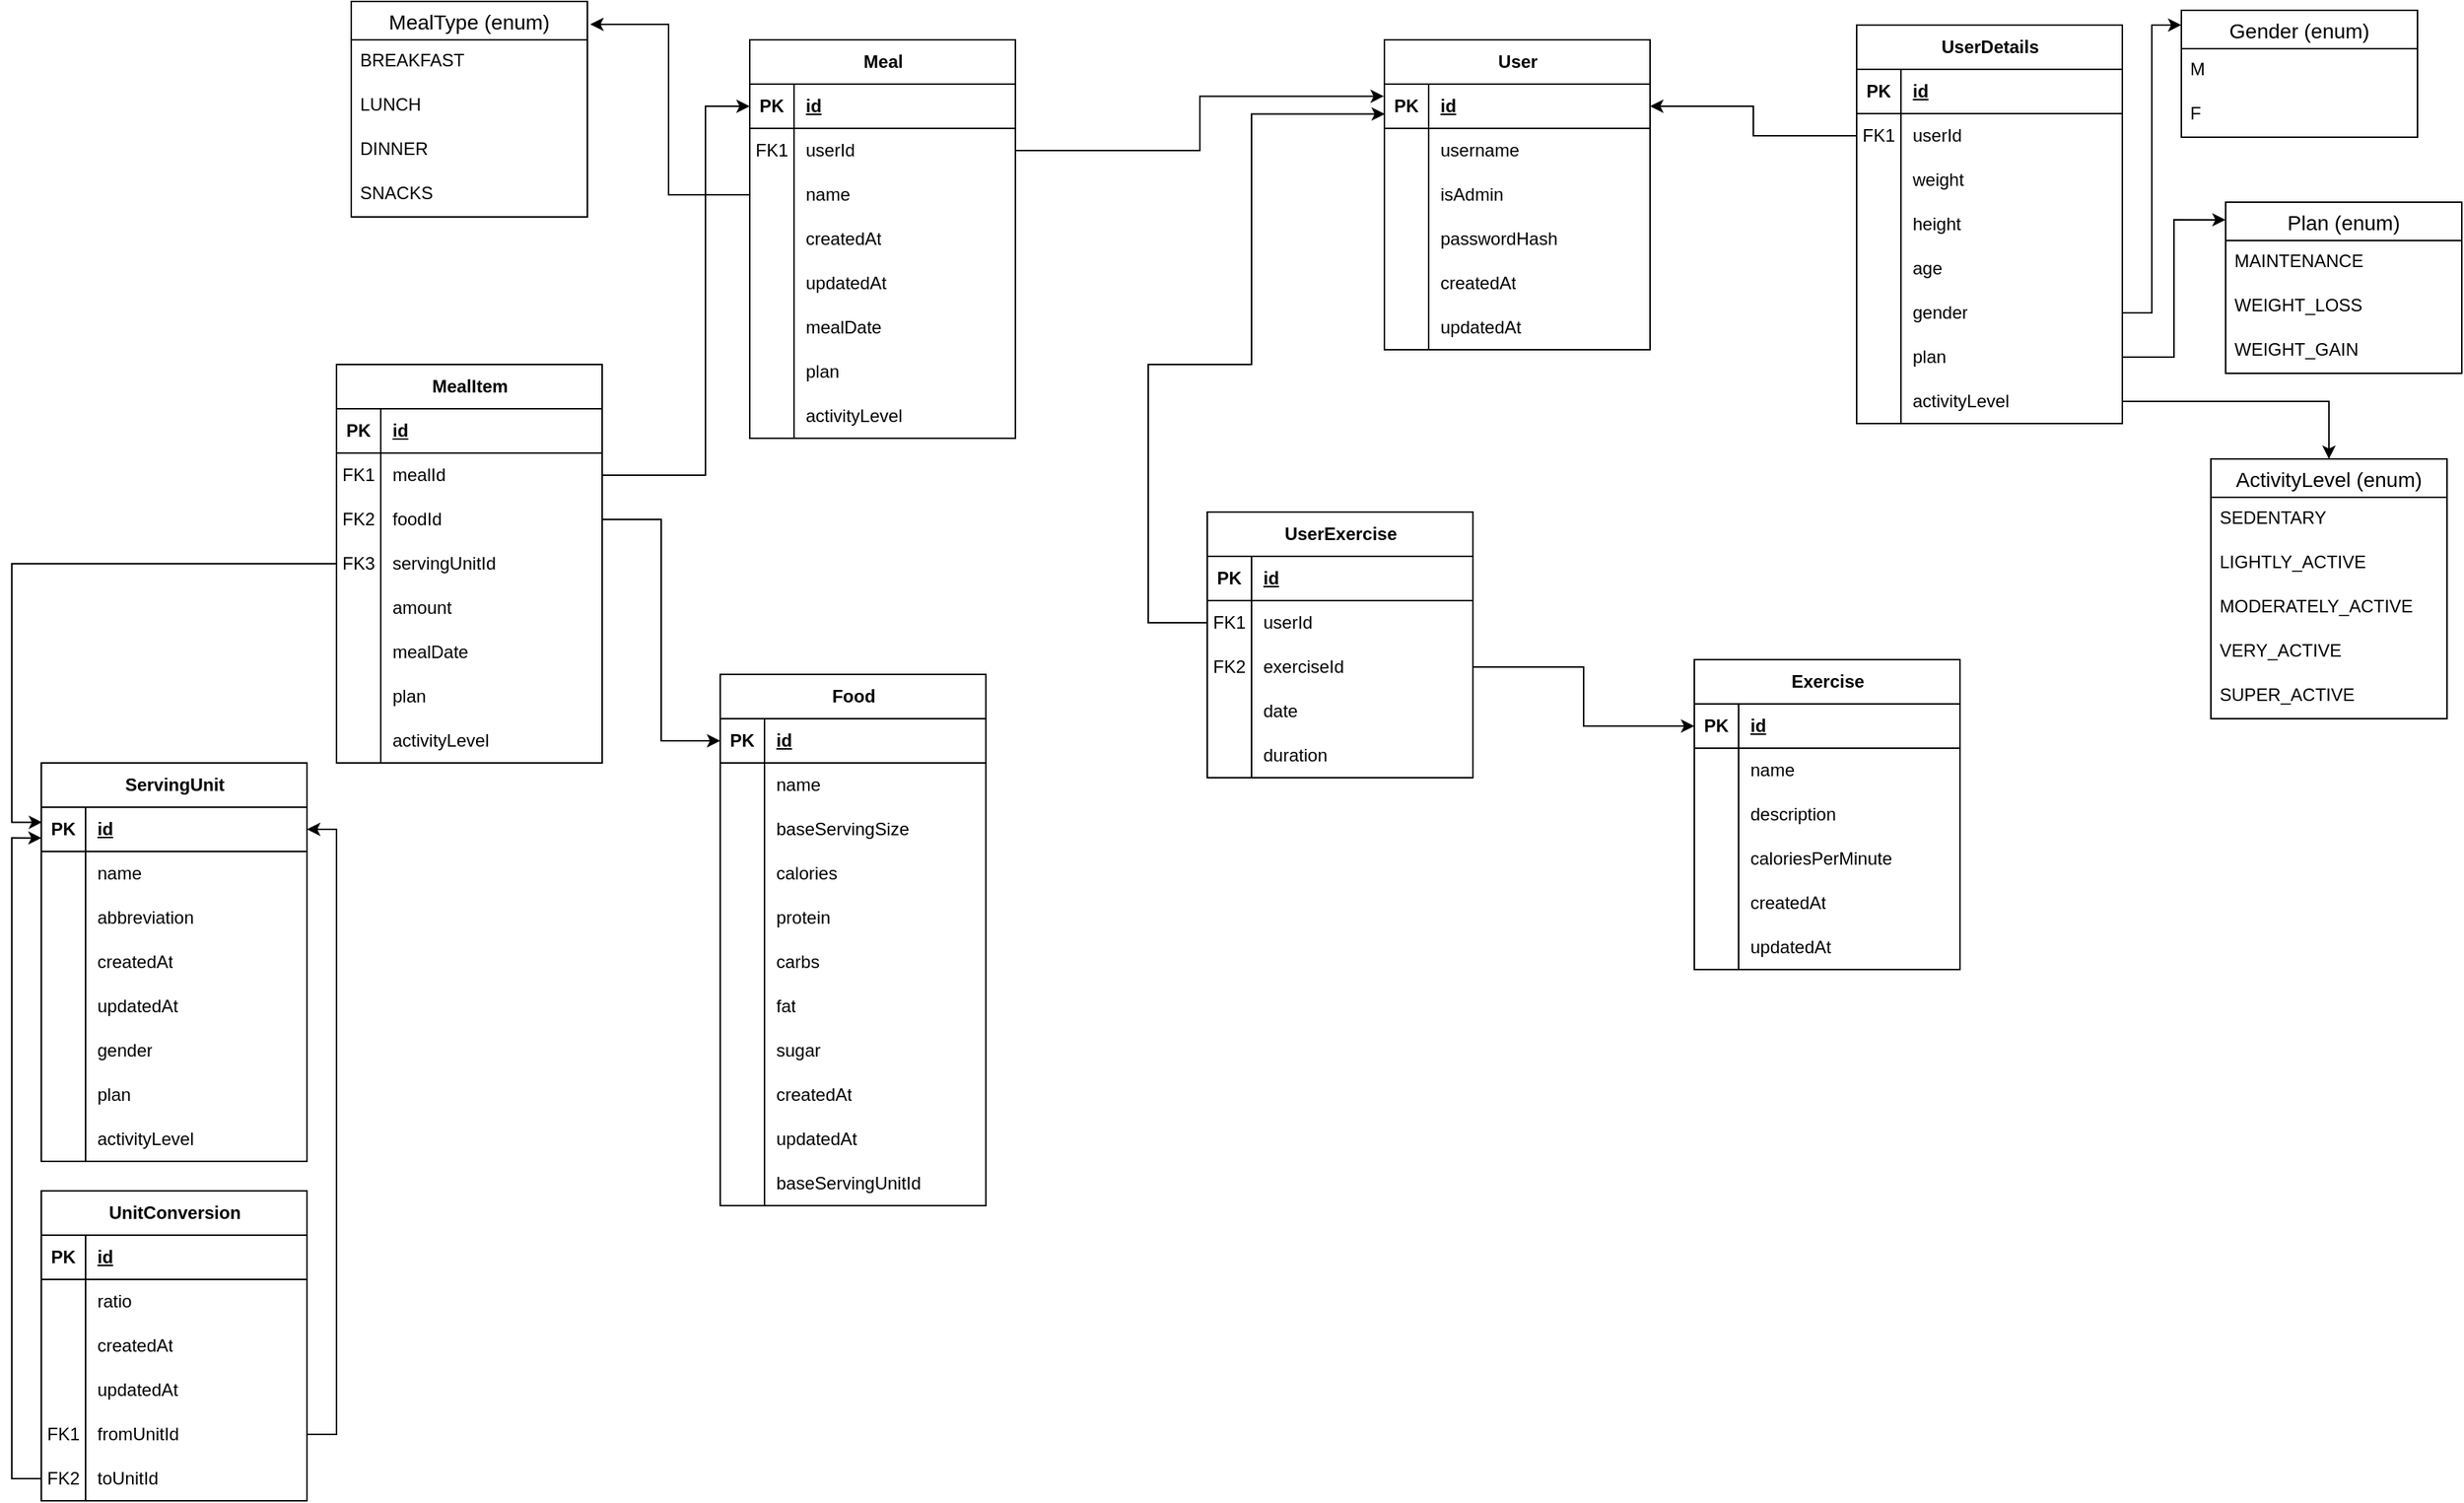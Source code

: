 <mxfile version="24.1.0" type="device">
  <diagram name="Page-1" id="30Ni4dddKUyUY42lbVr_">
    <mxGraphModel dx="2693" dy="757" grid="1" gridSize="10" guides="1" tooltips="1" connect="1" arrows="1" fold="1" page="1" pageScale="1" pageWidth="850" pageHeight="1100" math="0" shadow="0">
      <root>
        <mxCell id="0" />
        <mxCell id="1" parent="0" />
        <mxCell id="Cx8gvrYrQyLf0iqDGLt6-6" value="User" style="shape=table;startSize=30;container=1;collapsible=1;childLayout=tableLayout;fixedRows=1;rowLines=0;fontStyle=1;align=center;resizeLast=1;html=1;" vertex="1" parent="1">
          <mxGeometry x="120" y="90" width="180" height="210" as="geometry" />
        </mxCell>
        <mxCell id="Cx8gvrYrQyLf0iqDGLt6-7" value="" style="shape=tableRow;horizontal=0;startSize=0;swimlaneHead=0;swimlaneBody=0;fillColor=none;collapsible=0;dropTarget=0;points=[[0,0.5],[1,0.5]];portConstraint=eastwest;top=0;left=0;right=0;bottom=1;" vertex="1" parent="Cx8gvrYrQyLf0iqDGLt6-6">
          <mxGeometry y="30" width="180" height="30" as="geometry" />
        </mxCell>
        <mxCell id="Cx8gvrYrQyLf0iqDGLt6-8" value="PK" style="shape=partialRectangle;connectable=0;fillColor=none;top=0;left=0;bottom=0;right=0;fontStyle=1;overflow=hidden;whiteSpace=wrap;html=1;" vertex="1" parent="Cx8gvrYrQyLf0iqDGLt6-7">
          <mxGeometry width="30" height="30" as="geometry">
            <mxRectangle width="30" height="30" as="alternateBounds" />
          </mxGeometry>
        </mxCell>
        <mxCell id="Cx8gvrYrQyLf0iqDGLt6-9" value="id" style="shape=partialRectangle;connectable=0;fillColor=none;top=0;left=0;bottom=0;right=0;align=left;spacingLeft=6;fontStyle=5;overflow=hidden;whiteSpace=wrap;html=1;" vertex="1" parent="Cx8gvrYrQyLf0iqDGLt6-7">
          <mxGeometry x="30" width="150" height="30" as="geometry">
            <mxRectangle width="150" height="30" as="alternateBounds" />
          </mxGeometry>
        </mxCell>
        <mxCell id="Cx8gvrYrQyLf0iqDGLt6-10" value="" style="shape=tableRow;horizontal=0;startSize=0;swimlaneHead=0;swimlaneBody=0;fillColor=none;collapsible=0;dropTarget=0;points=[[0,0.5],[1,0.5]];portConstraint=eastwest;top=0;left=0;right=0;bottom=0;" vertex="1" parent="Cx8gvrYrQyLf0iqDGLt6-6">
          <mxGeometry y="60" width="180" height="30" as="geometry" />
        </mxCell>
        <mxCell id="Cx8gvrYrQyLf0iqDGLt6-11" value="" style="shape=partialRectangle;connectable=0;fillColor=none;top=0;left=0;bottom=0;right=0;editable=1;overflow=hidden;whiteSpace=wrap;html=1;" vertex="1" parent="Cx8gvrYrQyLf0iqDGLt6-10">
          <mxGeometry width="30" height="30" as="geometry">
            <mxRectangle width="30" height="30" as="alternateBounds" />
          </mxGeometry>
        </mxCell>
        <mxCell id="Cx8gvrYrQyLf0iqDGLt6-12" value="username" style="shape=partialRectangle;connectable=0;fillColor=none;top=0;left=0;bottom=0;right=0;align=left;spacingLeft=6;overflow=hidden;whiteSpace=wrap;html=1;" vertex="1" parent="Cx8gvrYrQyLf0iqDGLt6-10">
          <mxGeometry x="30" width="150" height="30" as="geometry">
            <mxRectangle width="150" height="30" as="alternateBounds" />
          </mxGeometry>
        </mxCell>
        <mxCell id="Cx8gvrYrQyLf0iqDGLt6-13" value="" style="shape=tableRow;horizontal=0;startSize=0;swimlaneHead=0;swimlaneBody=0;fillColor=none;collapsible=0;dropTarget=0;points=[[0,0.5],[1,0.5]];portConstraint=eastwest;top=0;left=0;right=0;bottom=0;" vertex="1" parent="Cx8gvrYrQyLf0iqDGLt6-6">
          <mxGeometry y="90" width="180" height="30" as="geometry" />
        </mxCell>
        <mxCell id="Cx8gvrYrQyLf0iqDGLt6-14" value="" style="shape=partialRectangle;connectable=0;fillColor=none;top=0;left=0;bottom=0;right=0;editable=1;overflow=hidden;whiteSpace=wrap;html=1;" vertex="1" parent="Cx8gvrYrQyLf0iqDGLt6-13">
          <mxGeometry width="30" height="30" as="geometry">
            <mxRectangle width="30" height="30" as="alternateBounds" />
          </mxGeometry>
        </mxCell>
        <mxCell id="Cx8gvrYrQyLf0iqDGLt6-15" value="isAdmin" style="shape=partialRectangle;connectable=0;fillColor=none;top=0;left=0;bottom=0;right=0;align=left;spacingLeft=6;overflow=hidden;whiteSpace=wrap;html=1;" vertex="1" parent="Cx8gvrYrQyLf0iqDGLt6-13">
          <mxGeometry x="30" width="150" height="30" as="geometry">
            <mxRectangle width="150" height="30" as="alternateBounds" />
          </mxGeometry>
        </mxCell>
        <mxCell id="Cx8gvrYrQyLf0iqDGLt6-16" value="" style="shape=tableRow;horizontal=0;startSize=0;swimlaneHead=0;swimlaneBody=0;fillColor=none;collapsible=0;dropTarget=0;points=[[0,0.5],[1,0.5]];portConstraint=eastwest;top=0;left=0;right=0;bottom=0;" vertex="1" parent="Cx8gvrYrQyLf0iqDGLt6-6">
          <mxGeometry y="120" width="180" height="30" as="geometry" />
        </mxCell>
        <mxCell id="Cx8gvrYrQyLf0iqDGLt6-17" value="" style="shape=partialRectangle;connectable=0;fillColor=none;top=0;left=0;bottom=0;right=0;editable=1;overflow=hidden;whiteSpace=wrap;html=1;" vertex="1" parent="Cx8gvrYrQyLf0iqDGLt6-16">
          <mxGeometry width="30" height="30" as="geometry">
            <mxRectangle width="30" height="30" as="alternateBounds" />
          </mxGeometry>
        </mxCell>
        <mxCell id="Cx8gvrYrQyLf0iqDGLt6-18" value="passwordHash" style="shape=partialRectangle;connectable=0;fillColor=none;top=0;left=0;bottom=0;right=0;align=left;spacingLeft=6;overflow=hidden;whiteSpace=wrap;html=1;" vertex="1" parent="Cx8gvrYrQyLf0iqDGLt6-16">
          <mxGeometry x="30" width="150" height="30" as="geometry">
            <mxRectangle width="150" height="30" as="alternateBounds" />
          </mxGeometry>
        </mxCell>
        <mxCell id="Cx8gvrYrQyLf0iqDGLt6-19" value="" style="shape=tableRow;horizontal=0;startSize=0;swimlaneHead=0;swimlaneBody=0;fillColor=none;collapsible=0;dropTarget=0;points=[[0,0.5],[1,0.5]];portConstraint=eastwest;top=0;left=0;right=0;bottom=0;" vertex="1" parent="Cx8gvrYrQyLf0iqDGLt6-6">
          <mxGeometry y="150" width="180" height="30" as="geometry" />
        </mxCell>
        <mxCell id="Cx8gvrYrQyLf0iqDGLt6-20" value="" style="shape=partialRectangle;connectable=0;fillColor=none;top=0;left=0;bottom=0;right=0;editable=1;overflow=hidden;whiteSpace=wrap;html=1;" vertex="1" parent="Cx8gvrYrQyLf0iqDGLt6-19">
          <mxGeometry width="30" height="30" as="geometry">
            <mxRectangle width="30" height="30" as="alternateBounds" />
          </mxGeometry>
        </mxCell>
        <mxCell id="Cx8gvrYrQyLf0iqDGLt6-21" value="createdAt" style="shape=partialRectangle;connectable=0;fillColor=none;top=0;left=0;bottom=0;right=0;align=left;spacingLeft=6;overflow=hidden;whiteSpace=wrap;html=1;" vertex="1" parent="Cx8gvrYrQyLf0iqDGLt6-19">
          <mxGeometry x="30" width="150" height="30" as="geometry">
            <mxRectangle width="150" height="30" as="alternateBounds" />
          </mxGeometry>
        </mxCell>
        <mxCell id="Cx8gvrYrQyLf0iqDGLt6-22" value="" style="shape=tableRow;horizontal=0;startSize=0;swimlaneHead=0;swimlaneBody=0;fillColor=none;collapsible=0;dropTarget=0;points=[[0,0.5],[1,0.5]];portConstraint=eastwest;top=0;left=0;right=0;bottom=0;" vertex="1" parent="Cx8gvrYrQyLf0iqDGLt6-6">
          <mxGeometry y="180" width="180" height="30" as="geometry" />
        </mxCell>
        <mxCell id="Cx8gvrYrQyLf0iqDGLt6-23" value="" style="shape=partialRectangle;connectable=0;fillColor=none;top=0;left=0;bottom=0;right=0;editable=1;overflow=hidden;whiteSpace=wrap;html=1;" vertex="1" parent="Cx8gvrYrQyLf0iqDGLt6-22">
          <mxGeometry width="30" height="30" as="geometry">
            <mxRectangle width="30" height="30" as="alternateBounds" />
          </mxGeometry>
        </mxCell>
        <mxCell id="Cx8gvrYrQyLf0iqDGLt6-24" value="updatedAt" style="shape=partialRectangle;connectable=0;fillColor=none;top=0;left=0;bottom=0;right=0;align=left;spacingLeft=6;overflow=hidden;whiteSpace=wrap;html=1;" vertex="1" parent="Cx8gvrYrQyLf0iqDGLt6-22">
          <mxGeometry x="30" width="150" height="30" as="geometry">
            <mxRectangle width="150" height="30" as="alternateBounds" />
          </mxGeometry>
        </mxCell>
        <mxCell id="Cx8gvrYrQyLf0iqDGLt6-25" value="UserDetails" style="shape=table;startSize=30;container=1;collapsible=1;childLayout=tableLayout;fixedRows=1;rowLines=0;fontStyle=1;align=center;resizeLast=1;html=1;" vertex="1" parent="1">
          <mxGeometry x="440" y="80" width="180" height="270" as="geometry" />
        </mxCell>
        <mxCell id="Cx8gvrYrQyLf0iqDGLt6-26" value="" style="shape=tableRow;horizontal=0;startSize=0;swimlaneHead=0;swimlaneBody=0;fillColor=none;collapsible=0;dropTarget=0;points=[[0,0.5],[1,0.5]];portConstraint=eastwest;top=0;left=0;right=0;bottom=1;" vertex="1" parent="Cx8gvrYrQyLf0iqDGLt6-25">
          <mxGeometry y="30" width="180" height="30" as="geometry" />
        </mxCell>
        <mxCell id="Cx8gvrYrQyLf0iqDGLt6-27" value="PK" style="shape=partialRectangle;connectable=0;fillColor=none;top=0;left=0;bottom=0;right=0;fontStyle=1;overflow=hidden;whiteSpace=wrap;html=1;" vertex="1" parent="Cx8gvrYrQyLf0iqDGLt6-26">
          <mxGeometry width="30" height="30" as="geometry">
            <mxRectangle width="30" height="30" as="alternateBounds" />
          </mxGeometry>
        </mxCell>
        <mxCell id="Cx8gvrYrQyLf0iqDGLt6-28" value="id" style="shape=partialRectangle;connectable=0;fillColor=none;top=0;left=0;bottom=0;right=0;align=left;spacingLeft=6;fontStyle=5;overflow=hidden;whiteSpace=wrap;html=1;" vertex="1" parent="Cx8gvrYrQyLf0iqDGLt6-26">
          <mxGeometry x="30" width="150" height="30" as="geometry">
            <mxRectangle width="150" height="30" as="alternateBounds" />
          </mxGeometry>
        </mxCell>
        <mxCell id="Cx8gvrYrQyLf0iqDGLt6-29" value="" style="shape=tableRow;horizontal=0;startSize=0;swimlaneHead=0;swimlaneBody=0;fillColor=none;collapsible=0;dropTarget=0;points=[[0,0.5],[1,0.5]];portConstraint=eastwest;top=0;left=0;right=0;bottom=0;" vertex="1" parent="Cx8gvrYrQyLf0iqDGLt6-25">
          <mxGeometry y="60" width="180" height="30" as="geometry" />
        </mxCell>
        <mxCell id="Cx8gvrYrQyLf0iqDGLt6-30" value="FK1" style="shape=partialRectangle;connectable=0;fillColor=none;top=0;left=0;bottom=0;right=0;editable=1;overflow=hidden;whiteSpace=wrap;html=1;" vertex="1" parent="Cx8gvrYrQyLf0iqDGLt6-29">
          <mxGeometry width="30" height="30" as="geometry">
            <mxRectangle width="30" height="30" as="alternateBounds" />
          </mxGeometry>
        </mxCell>
        <mxCell id="Cx8gvrYrQyLf0iqDGLt6-31" value="userId" style="shape=partialRectangle;connectable=0;fillColor=none;top=0;left=0;bottom=0;right=0;align=left;spacingLeft=6;overflow=hidden;whiteSpace=wrap;html=1;" vertex="1" parent="Cx8gvrYrQyLf0iqDGLt6-29">
          <mxGeometry x="30" width="150" height="30" as="geometry">
            <mxRectangle width="150" height="30" as="alternateBounds" />
          </mxGeometry>
        </mxCell>
        <mxCell id="Cx8gvrYrQyLf0iqDGLt6-32" value="" style="shape=tableRow;horizontal=0;startSize=0;swimlaneHead=0;swimlaneBody=0;fillColor=none;collapsible=0;dropTarget=0;points=[[0,0.5],[1,0.5]];portConstraint=eastwest;top=0;left=0;right=0;bottom=0;" vertex="1" parent="Cx8gvrYrQyLf0iqDGLt6-25">
          <mxGeometry y="90" width="180" height="30" as="geometry" />
        </mxCell>
        <mxCell id="Cx8gvrYrQyLf0iqDGLt6-33" value="" style="shape=partialRectangle;connectable=0;fillColor=none;top=0;left=0;bottom=0;right=0;editable=1;overflow=hidden;whiteSpace=wrap;html=1;" vertex="1" parent="Cx8gvrYrQyLf0iqDGLt6-32">
          <mxGeometry width="30" height="30" as="geometry">
            <mxRectangle width="30" height="30" as="alternateBounds" />
          </mxGeometry>
        </mxCell>
        <mxCell id="Cx8gvrYrQyLf0iqDGLt6-34" value="weight" style="shape=partialRectangle;connectable=0;fillColor=none;top=0;left=0;bottom=0;right=0;align=left;spacingLeft=6;overflow=hidden;whiteSpace=wrap;html=1;" vertex="1" parent="Cx8gvrYrQyLf0iqDGLt6-32">
          <mxGeometry x="30" width="150" height="30" as="geometry">
            <mxRectangle width="150" height="30" as="alternateBounds" />
          </mxGeometry>
        </mxCell>
        <mxCell id="Cx8gvrYrQyLf0iqDGLt6-35" value="" style="shape=tableRow;horizontal=0;startSize=0;swimlaneHead=0;swimlaneBody=0;fillColor=none;collapsible=0;dropTarget=0;points=[[0,0.5],[1,0.5]];portConstraint=eastwest;top=0;left=0;right=0;bottom=0;" vertex="1" parent="Cx8gvrYrQyLf0iqDGLt6-25">
          <mxGeometry y="120" width="180" height="30" as="geometry" />
        </mxCell>
        <mxCell id="Cx8gvrYrQyLf0iqDGLt6-36" value="" style="shape=partialRectangle;connectable=0;fillColor=none;top=0;left=0;bottom=0;right=0;editable=1;overflow=hidden;whiteSpace=wrap;html=1;" vertex="1" parent="Cx8gvrYrQyLf0iqDGLt6-35">
          <mxGeometry width="30" height="30" as="geometry">
            <mxRectangle width="30" height="30" as="alternateBounds" />
          </mxGeometry>
        </mxCell>
        <mxCell id="Cx8gvrYrQyLf0iqDGLt6-37" value="height" style="shape=partialRectangle;connectable=0;fillColor=none;top=0;left=0;bottom=0;right=0;align=left;spacingLeft=6;overflow=hidden;whiteSpace=wrap;html=1;" vertex="1" parent="Cx8gvrYrQyLf0iqDGLt6-35">
          <mxGeometry x="30" width="150" height="30" as="geometry">
            <mxRectangle width="150" height="30" as="alternateBounds" />
          </mxGeometry>
        </mxCell>
        <mxCell id="Cx8gvrYrQyLf0iqDGLt6-38" value="" style="shape=tableRow;horizontal=0;startSize=0;swimlaneHead=0;swimlaneBody=0;fillColor=none;collapsible=0;dropTarget=0;points=[[0,0.5],[1,0.5]];portConstraint=eastwest;top=0;left=0;right=0;bottom=0;" vertex="1" parent="Cx8gvrYrQyLf0iqDGLt6-25">
          <mxGeometry y="150" width="180" height="30" as="geometry" />
        </mxCell>
        <mxCell id="Cx8gvrYrQyLf0iqDGLt6-39" value="" style="shape=partialRectangle;connectable=0;fillColor=none;top=0;left=0;bottom=0;right=0;editable=1;overflow=hidden;whiteSpace=wrap;html=1;" vertex="1" parent="Cx8gvrYrQyLf0iqDGLt6-38">
          <mxGeometry width="30" height="30" as="geometry">
            <mxRectangle width="30" height="30" as="alternateBounds" />
          </mxGeometry>
        </mxCell>
        <mxCell id="Cx8gvrYrQyLf0iqDGLt6-40" value="age" style="shape=partialRectangle;connectable=0;fillColor=none;top=0;left=0;bottom=0;right=0;align=left;spacingLeft=6;overflow=hidden;whiteSpace=wrap;html=1;" vertex="1" parent="Cx8gvrYrQyLf0iqDGLt6-38">
          <mxGeometry x="30" width="150" height="30" as="geometry">
            <mxRectangle width="150" height="30" as="alternateBounds" />
          </mxGeometry>
        </mxCell>
        <mxCell id="Cx8gvrYrQyLf0iqDGLt6-41" value="" style="shape=tableRow;horizontal=0;startSize=0;swimlaneHead=0;swimlaneBody=0;fillColor=none;collapsible=0;dropTarget=0;points=[[0,0.5],[1,0.5]];portConstraint=eastwest;top=0;left=0;right=0;bottom=0;" vertex="1" parent="Cx8gvrYrQyLf0iqDGLt6-25">
          <mxGeometry y="180" width="180" height="30" as="geometry" />
        </mxCell>
        <mxCell id="Cx8gvrYrQyLf0iqDGLt6-42" value="" style="shape=partialRectangle;connectable=0;fillColor=none;top=0;left=0;bottom=0;right=0;editable=1;overflow=hidden;whiteSpace=wrap;html=1;" vertex="1" parent="Cx8gvrYrQyLf0iqDGLt6-41">
          <mxGeometry width="30" height="30" as="geometry">
            <mxRectangle width="30" height="30" as="alternateBounds" />
          </mxGeometry>
        </mxCell>
        <mxCell id="Cx8gvrYrQyLf0iqDGLt6-43" value="gender" style="shape=partialRectangle;connectable=0;fillColor=none;top=0;left=0;bottom=0;right=0;align=left;spacingLeft=6;overflow=hidden;whiteSpace=wrap;html=1;" vertex="1" parent="Cx8gvrYrQyLf0iqDGLt6-41">
          <mxGeometry x="30" width="150" height="30" as="geometry">
            <mxRectangle width="150" height="30" as="alternateBounds" />
          </mxGeometry>
        </mxCell>
        <mxCell id="Cx8gvrYrQyLf0iqDGLt6-45" value="" style="shape=tableRow;horizontal=0;startSize=0;swimlaneHead=0;swimlaneBody=0;fillColor=none;collapsible=0;dropTarget=0;points=[[0,0.5],[1,0.5]];portConstraint=eastwest;top=0;left=0;right=0;bottom=0;" vertex="1" parent="Cx8gvrYrQyLf0iqDGLt6-25">
          <mxGeometry y="210" width="180" height="30" as="geometry" />
        </mxCell>
        <mxCell id="Cx8gvrYrQyLf0iqDGLt6-46" value="" style="shape=partialRectangle;connectable=0;fillColor=none;top=0;left=0;bottom=0;right=0;editable=1;overflow=hidden;whiteSpace=wrap;html=1;" vertex="1" parent="Cx8gvrYrQyLf0iqDGLt6-45">
          <mxGeometry width="30" height="30" as="geometry">
            <mxRectangle width="30" height="30" as="alternateBounds" />
          </mxGeometry>
        </mxCell>
        <mxCell id="Cx8gvrYrQyLf0iqDGLt6-47" value="plan" style="shape=partialRectangle;connectable=0;fillColor=none;top=0;left=0;bottom=0;right=0;align=left;spacingLeft=6;overflow=hidden;whiteSpace=wrap;html=1;" vertex="1" parent="Cx8gvrYrQyLf0iqDGLt6-45">
          <mxGeometry x="30" width="150" height="30" as="geometry">
            <mxRectangle width="150" height="30" as="alternateBounds" />
          </mxGeometry>
        </mxCell>
        <mxCell id="Cx8gvrYrQyLf0iqDGLt6-48" value="" style="shape=tableRow;horizontal=0;startSize=0;swimlaneHead=0;swimlaneBody=0;fillColor=none;collapsible=0;dropTarget=0;points=[[0,0.5],[1,0.5]];portConstraint=eastwest;top=0;left=0;right=0;bottom=0;" vertex="1" parent="Cx8gvrYrQyLf0iqDGLt6-25">
          <mxGeometry y="240" width="180" height="30" as="geometry" />
        </mxCell>
        <mxCell id="Cx8gvrYrQyLf0iqDGLt6-49" value="" style="shape=partialRectangle;connectable=0;fillColor=none;top=0;left=0;bottom=0;right=0;editable=1;overflow=hidden;whiteSpace=wrap;html=1;" vertex="1" parent="Cx8gvrYrQyLf0iqDGLt6-48">
          <mxGeometry width="30" height="30" as="geometry">
            <mxRectangle width="30" height="30" as="alternateBounds" />
          </mxGeometry>
        </mxCell>
        <mxCell id="Cx8gvrYrQyLf0iqDGLt6-50" value="activityLevel" style="shape=partialRectangle;connectable=0;fillColor=none;top=0;left=0;bottom=0;right=0;align=left;spacingLeft=6;overflow=hidden;whiteSpace=wrap;html=1;" vertex="1" parent="Cx8gvrYrQyLf0iqDGLt6-48">
          <mxGeometry x="30" width="150" height="30" as="geometry">
            <mxRectangle width="150" height="30" as="alternateBounds" />
          </mxGeometry>
        </mxCell>
        <mxCell id="Cx8gvrYrQyLf0iqDGLt6-44" style="edgeStyle=orthogonalEdgeStyle;rounded=0;orthogonalLoop=1;jettySize=auto;html=1;entryX=1;entryY=0.5;entryDx=0;entryDy=0;" edge="1" parent="1" source="Cx8gvrYrQyLf0iqDGLt6-29" target="Cx8gvrYrQyLf0iqDGLt6-7">
          <mxGeometry relative="1" as="geometry" />
        </mxCell>
        <mxCell id="Cx8gvrYrQyLf0iqDGLt6-51" value="ActivityLevel (enum)" style="swimlane;fontStyle=0;childLayout=stackLayout;horizontal=1;startSize=26;horizontalStack=0;resizeParent=1;resizeParentMax=0;resizeLast=0;collapsible=1;marginBottom=0;align=center;fontSize=14;" vertex="1" parent="1">
          <mxGeometry x="680" y="374" width="160" height="176" as="geometry" />
        </mxCell>
        <mxCell id="Cx8gvrYrQyLf0iqDGLt6-52" value="SEDENTARY" style="text;strokeColor=none;fillColor=none;spacingLeft=4;spacingRight=4;overflow=hidden;rotatable=0;points=[[0,0.5],[1,0.5]];portConstraint=eastwest;fontSize=12;whiteSpace=wrap;html=1;" vertex="1" parent="Cx8gvrYrQyLf0iqDGLt6-51">
          <mxGeometry y="26" width="160" height="30" as="geometry" />
        </mxCell>
        <mxCell id="Cx8gvrYrQyLf0iqDGLt6-53" value="LIGHTLY_ACTIVE" style="text;strokeColor=none;fillColor=none;spacingLeft=4;spacingRight=4;overflow=hidden;rotatable=0;points=[[0,0.5],[1,0.5]];portConstraint=eastwest;fontSize=12;whiteSpace=wrap;html=1;" vertex="1" parent="Cx8gvrYrQyLf0iqDGLt6-51">
          <mxGeometry y="56" width="160" height="30" as="geometry" />
        </mxCell>
        <mxCell id="Cx8gvrYrQyLf0iqDGLt6-54" value="MODERATELY_ACTIVE" style="text;strokeColor=none;fillColor=none;spacingLeft=4;spacingRight=4;overflow=hidden;rotatable=0;points=[[0,0.5],[1,0.5]];portConstraint=eastwest;fontSize=12;whiteSpace=wrap;html=1;" vertex="1" parent="Cx8gvrYrQyLf0iqDGLt6-51">
          <mxGeometry y="86" width="160" height="30" as="geometry" />
        </mxCell>
        <mxCell id="Cx8gvrYrQyLf0iqDGLt6-55" value="VERY_ACTIVE" style="text;strokeColor=none;fillColor=none;spacingLeft=4;spacingRight=4;overflow=hidden;rotatable=0;points=[[0,0.5],[1,0.5]];portConstraint=eastwest;fontSize=12;whiteSpace=wrap;html=1;" vertex="1" parent="Cx8gvrYrQyLf0iqDGLt6-51">
          <mxGeometry y="116" width="160" height="30" as="geometry" />
        </mxCell>
        <mxCell id="Cx8gvrYrQyLf0iqDGLt6-56" value="SUPER_ACTIVE" style="text;strokeColor=none;fillColor=none;spacingLeft=4;spacingRight=4;overflow=hidden;rotatable=0;points=[[0,0.5],[1,0.5]];portConstraint=eastwest;fontSize=12;whiteSpace=wrap;html=1;" vertex="1" parent="Cx8gvrYrQyLf0iqDGLt6-51">
          <mxGeometry y="146" width="160" height="30" as="geometry" />
        </mxCell>
        <mxCell id="Cx8gvrYrQyLf0iqDGLt6-57" style="edgeStyle=orthogonalEdgeStyle;rounded=0;orthogonalLoop=1;jettySize=auto;html=1;entryX=0.5;entryY=0;entryDx=0;entryDy=0;" edge="1" parent="1" source="Cx8gvrYrQyLf0iqDGLt6-48" target="Cx8gvrYrQyLf0iqDGLt6-51">
          <mxGeometry relative="1" as="geometry" />
        </mxCell>
        <mxCell id="Cx8gvrYrQyLf0iqDGLt6-58" value="Plan (enum)" style="swimlane;fontStyle=0;childLayout=stackLayout;horizontal=1;startSize=26;horizontalStack=0;resizeParent=1;resizeParentMax=0;resizeLast=0;collapsible=1;marginBottom=0;align=center;fontSize=14;" vertex="1" parent="1">
          <mxGeometry x="690" y="200" width="160" height="116" as="geometry" />
        </mxCell>
        <mxCell id="Cx8gvrYrQyLf0iqDGLt6-59" value="MAINTENANCE" style="text;strokeColor=none;fillColor=none;spacingLeft=4;spacingRight=4;overflow=hidden;rotatable=0;points=[[0,0.5],[1,0.5]];portConstraint=eastwest;fontSize=12;whiteSpace=wrap;html=1;" vertex="1" parent="Cx8gvrYrQyLf0iqDGLt6-58">
          <mxGeometry y="26" width="160" height="30" as="geometry" />
        </mxCell>
        <mxCell id="Cx8gvrYrQyLf0iqDGLt6-60" value="WEIGHT_LOSS" style="text;strokeColor=none;fillColor=none;spacingLeft=4;spacingRight=4;overflow=hidden;rotatable=0;points=[[0,0.5],[1,0.5]];portConstraint=eastwest;fontSize=12;whiteSpace=wrap;html=1;" vertex="1" parent="Cx8gvrYrQyLf0iqDGLt6-58">
          <mxGeometry y="56" width="160" height="30" as="geometry" />
        </mxCell>
        <mxCell id="Cx8gvrYrQyLf0iqDGLt6-61" value="WEIGHT_GAIN" style="text;strokeColor=none;fillColor=none;spacingLeft=4;spacingRight=4;overflow=hidden;rotatable=0;points=[[0,0.5],[1,0.5]];portConstraint=eastwest;fontSize=12;whiteSpace=wrap;html=1;" vertex="1" parent="Cx8gvrYrQyLf0iqDGLt6-58">
          <mxGeometry y="86" width="160" height="30" as="geometry" />
        </mxCell>
        <mxCell id="Cx8gvrYrQyLf0iqDGLt6-64" style="edgeStyle=orthogonalEdgeStyle;rounded=0;orthogonalLoop=1;jettySize=auto;html=1;exitX=1;exitY=0.5;exitDx=0;exitDy=0;entryX=0;entryY=0.103;entryDx=0;entryDy=0;entryPerimeter=0;" edge="1" parent="1" source="Cx8gvrYrQyLf0iqDGLt6-45" target="Cx8gvrYrQyLf0iqDGLt6-58">
          <mxGeometry relative="1" as="geometry" />
        </mxCell>
        <mxCell id="Cx8gvrYrQyLf0iqDGLt6-65" value="Gender (enum)" style="swimlane;fontStyle=0;childLayout=stackLayout;horizontal=1;startSize=26;horizontalStack=0;resizeParent=1;resizeParentMax=0;resizeLast=0;collapsible=1;marginBottom=0;align=center;fontSize=14;" vertex="1" parent="1">
          <mxGeometry x="660" y="70" width="160" height="86" as="geometry" />
        </mxCell>
        <mxCell id="Cx8gvrYrQyLf0iqDGLt6-66" value="M" style="text;strokeColor=none;fillColor=none;spacingLeft=4;spacingRight=4;overflow=hidden;rotatable=0;points=[[0,0.5],[1,0.5]];portConstraint=eastwest;fontSize=12;whiteSpace=wrap;html=1;" vertex="1" parent="Cx8gvrYrQyLf0iqDGLt6-65">
          <mxGeometry y="26" width="160" height="30" as="geometry" />
        </mxCell>
        <mxCell id="Cx8gvrYrQyLf0iqDGLt6-67" value="F" style="text;strokeColor=none;fillColor=none;spacingLeft=4;spacingRight=4;overflow=hidden;rotatable=0;points=[[0,0.5],[1,0.5]];portConstraint=eastwest;fontSize=12;whiteSpace=wrap;html=1;" vertex="1" parent="Cx8gvrYrQyLf0iqDGLt6-65">
          <mxGeometry y="56" width="160" height="30" as="geometry" />
        </mxCell>
        <mxCell id="Cx8gvrYrQyLf0iqDGLt6-69" style="edgeStyle=orthogonalEdgeStyle;rounded=0;orthogonalLoop=1;jettySize=auto;html=1;entryX=0;entryY=0.116;entryDx=0;entryDy=0;entryPerimeter=0;" edge="1" parent="1" source="Cx8gvrYrQyLf0iqDGLt6-41" target="Cx8gvrYrQyLf0iqDGLt6-65">
          <mxGeometry relative="1" as="geometry" />
        </mxCell>
        <mxCell id="Cx8gvrYrQyLf0iqDGLt6-70" value="Food" style="shape=table;startSize=30;container=1;collapsible=1;childLayout=tableLayout;fixedRows=1;rowLines=0;fontStyle=1;align=center;resizeLast=1;html=1;" vertex="1" parent="1">
          <mxGeometry x="-330" y="520" width="180" height="360" as="geometry" />
        </mxCell>
        <mxCell id="Cx8gvrYrQyLf0iqDGLt6-71" value="" style="shape=tableRow;horizontal=0;startSize=0;swimlaneHead=0;swimlaneBody=0;fillColor=none;collapsible=0;dropTarget=0;points=[[0,0.5],[1,0.5]];portConstraint=eastwest;top=0;left=0;right=0;bottom=1;" vertex="1" parent="Cx8gvrYrQyLf0iqDGLt6-70">
          <mxGeometry y="30" width="180" height="30" as="geometry" />
        </mxCell>
        <mxCell id="Cx8gvrYrQyLf0iqDGLt6-72" value="PK" style="shape=partialRectangle;connectable=0;fillColor=none;top=0;left=0;bottom=0;right=0;fontStyle=1;overflow=hidden;whiteSpace=wrap;html=1;" vertex="1" parent="Cx8gvrYrQyLf0iqDGLt6-71">
          <mxGeometry width="30" height="30" as="geometry">
            <mxRectangle width="30" height="30" as="alternateBounds" />
          </mxGeometry>
        </mxCell>
        <mxCell id="Cx8gvrYrQyLf0iqDGLt6-73" value="id" style="shape=partialRectangle;connectable=0;fillColor=none;top=0;left=0;bottom=0;right=0;align=left;spacingLeft=6;fontStyle=5;overflow=hidden;whiteSpace=wrap;html=1;" vertex="1" parent="Cx8gvrYrQyLf0iqDGLt6-71">
          <mxGeometry x="30" width="150" height="30" as="geometry">
            <mxRectangle width="150" height="30" as="alternateBounds" />
          </mxGeometry>
        </mxCell>
        <mxCell id="Cx8gvrYrQyLf0iqDGLt6-74" value="" style="shape=tableRow;horizontal=0;startSize=0;swimlaneHead=0;swimlaneBody=0;fillColor=none;collapsible=0;dropTarget=0;points=[[0,0.5],[1,0.5]];portConstraint=eastwest;top=0;left=0;right=0;bottom=0;" vertex="1" parent="Cx8gvrYrQyLf0iqDGLt6-70">
          <mxGeometry y="60" width="180" height="30" as="geometry" />
        </mxCell>
        <mxCell id="Cx8gvrYrQyLf0iqDGLt6-75" value="" style="shape=partialRectangle;connectable=0;fillColor=none;top=0;left=0;bottom=0;right=0;editable=1;overflow=hidden;whiteSpace=wrap;html=1;" vertex="1" parent="Cx8gvrYrQyLf0iqDGLt6-74">
          <mxGeometry width="30" height="30" as="geometry">
            <mxRectangle width="30" height="30" as="alternateBounds" />
          </mxGeometry>
        </mxCell>
        <mxCell id="Cx8gvrYrQyLf0iqDGLt6-76" value="name" style="shape=partialRectangle;connectable=0;fillColor=none;top=0;left=0;bottom=0;right=0;align=left;spacingLeft=6;overflow=hidden;whiteSpace=wrap;html=1;" vertex="1" parent="Cx8gvrYrQyLf0iqDGLt6-74">
          <mxGeometry x="30" width="150" height="30" as="geometry">
            <mxRectangle width="150" height="30" as="alternateBounds" />
          </mxGeometry>
        </mxCell>
        <mxCell id="Cx8gvrYrQyLf0iqDGLt6-77" value="" style="shape=tableRow;horizontal=0;startSize=0;swimlaneHead=0;swimlaneBody=0;fillColor=none;collapsible=0;dropTarget=0;points=[[0,0.5],[1,0.5]];portConstraint=eastwest;top=0;left=0;right=0;bottom=0;" vertex="1" parent="Cx8gvrYrQyLf0iqDGLt6-70">
          <mxGeometry y="90" width="180" height="30" as="geometry" />
        </mxCell>
        <mxCell id="Cx8gvrYrQyLf0iqDGLt6-78" value="" style="shape=partialRectangle;connectable=0;fillColor=none;top=0;left=0;bottom=0;right=0;editable=1;overflow=hidden;whiteSpace=wrap;html=1;" vertex="1" parent="Cx8gvrYrQyLf0iqDGLt6-77">
          <mxGeometry width="30" height="30" as="geometry">
            <mxRectangle width="30" height="30" as="alternateBounds" />
          </mxGeometry>
        </mxCell>
        <mxCell id="Cx8gvrYrQyLf0iqDGLt6-79" value="baseServingSize" style="shape=partialRectangle;connectable=0;fillColor=none;top=0;left=0;bottom=0;right=0;align=left;spacingLeft=6;overflow=hidden;whiteSpace=wrap;html=1;" vertex="1" parent="Cx8gvrYrQyLf0iqDGLt6-77">
          <mxGeometry x="30" width="150" height="30" as="geometry">
            <mxRectangle width="150" height="30" as="alternateBounds" />
          </mxGeometry>
        </mxCell>
        <mxCell id="Cx8gvrYrQyLf0iqDGLt6-80" value="" style="shape=tableRow;horizontal=0;startSize=0;swimlaneHead=0;swimlaneBody=0;fillColor=none;collapsible=0;dropTarget=0;points=[[0,0.5],[1,0.5]];portConstraint=eastwest;top=0;left=0;right=0;bottom=0;" vertex="1" parent="Cx8gvrYrQyLf0iqDGLt6-70">
          <mxGeometry y="120" width="180" height="30" as="geometry" />
        </mxCell>
        <mxCell id="Cx8gvrYrQyLf0iqDGLt6-81" value="" style="shape=partialRectangle;connectable=0;fillColor=none;top=0;left=0;bottom=0;right=0;editable=1;overflow=hidden;whiteSpace=wrap;html=1;" vertex="1" parent="Cx8gvrYrQyLf0iqDGLt6-80">
          <mxGeometry width="30" height="30" as="geometry">
            <mxRectangle width="30" height="30" as="alternateBounds" />
          </mxGeometry>
        </mxCell>
        <mxCell id="Cx8gvrYrQyLf0iqDGLt6-82" value="calories" style="shape=partialRectangle;connectable=0;fillColor=none;top=0;left=0;bottom=0;right=0;align=left;spacingLeft=6;overflow=hidden;whiteSpace=wrap;html=1;" vertex="1" parent="Cx8gvrYrQyLf0iqDGLt6-80">
          <mxGeometry x="30" width="150" height="30" as="geometry">
            <mxRectangle width="150" height="30" as="alternateBounds" />
          </mxGeometry>
        </mxCell>
        <mxCell id="Cx8gvrYrQyLf0iqDGLt6-83" value="" style="shape=tableRow;horizontal=0;startSize=0;swimlaneHead=0;swimlaneBody=0;fillColor=none;collapsible=0;dropTarget=0;points=[[0,0.5],[1,0.5]];portConstraint=eastwest;top=0;left=0;right=0;bottom=0;" vertex="1" parent="Cx8gvrYrQyLf0iqDGLt6-70">
          <mxGeometry y="150" width="180" height="30" as="geometry" />
        </mxCell>
        <mxCell id="Cx8gvrYrQyLf0iqDGLt6-84" value="" style="shape=partialRectangle;connectable=0;fillColor=none;top=0;left=0;bottom=0;right=0;editable=1;overflow=hidden;whiteSpace=wrap;html=1;" vertex="1" parent="Cx8gvrYrQyLf0iqDGLt6-83">
          <mxGeometry width="30" height="30" as="geometry">
            <mxRectangle width="30" height="30" as="alternateBounds" />
          </mxGeometry>
        </mxCell>
        <mxCell id="Cx8gvrYrQyLf0iqDGLt6-85" value="protein" style="shape=partialRectangle;connectable=0;fillColor=none;top=0;left=0;bottom=0;right=0;align=left;spacingLeft=6;overflow=hidden;whiteSpace=wrap;html=1;" vertex="1" parent="Cx8gvrYrQyLf0iqDGLt6-83">
          <mxGeometry x="30" width="150" height="30" as="geometry">
            <mxRectangle width="150" height="30" as="alternateBounds" />
          </mxGeometry>
        </mxCell>
        <mxCell id="Cx8gvrYrQyLf0iqDGLt6-86" value="" style="shape=tableRow;horizontal=0;startSize=0;swimlaneHead=0;swimlaneBody=0;fillColor=none;collapsible=0;dropTarget=0;points=[[0,0.5],[1,0.5]];portConstraint=eastwest;top=0;left=0;right=0;bottom=0;" vertex="1" parent="Cx8gvrYrQyLf0iqDGLt6-70">
          <mxGeometry y="180" width="180" height="30" as="geometry" />
        </mxCell>
        <mxCell id="Cx8gvrYrQyLf0iqDGLt6-87" value="" style="shape=partialRectangle;connectable=0;fillColor=none;top=0;left=0;bottom=0;right=0;editable=1;overflow=hidden;whiteSpace=wrap;html=1;" vertex="1" parent="Cx8gvrYrQyLf0iqDGLt6-86">
          <mxGeometry width="30" height="30" as="geometry">
            <mxRectangle width="30" height="30" as="alternateBounds" />
          </mxGeometry>
        </mxCell>
        <mxCell id="Cx8gvrYrQyLf0iqDGLt6-88" value="carbs" style="shape=partialRectangle;connectable=0;fillColor=none;top=0;left=0;bottom=0;right=0;align=left;spacingLeft=6;overflow=hidden;whiteSpace=wrap;html=1;" vertex="1" parent="Cx8gvrYrQyLf0iqDGLt6-86">
          <mxGeometry x="30" width="150" height="30" as="geometry">
            <mxRectangle width="150" height="30" as="alternateBounds" />
          </mxGeometry>
        </mxCell>
        <mxCell id="Cx8gvrYrQyLf0iqDGLt6-89" value="" style="shape=tableRow;horizontal=0;startSize=0;swimlaneHead=0;swimlaneBody=0;fillColor=none;collapsible=0;dropTarget=0;points=[[0,0.5],[1,0.5]];portConstraint=eastwest;top=0;left=0;right=0;bottom=0;" vertex="1" parent="Cx8gvrYrQyLf0iqDGLt6-70">
          <mxGeometry y="210" width="180" height="30" as="geometry" />
        </mxCell>
        <mxCell id="Cx8gvrYrQyLf0iqDGLt6-90" value="" style="shape=partialRectangle;connectable=0;fillColor=none;top=0;left=0;bottom=0;right=0;editable=1;overflow=hidden;whiteSpace=wrap;html=1;" vertex="1" parent="Cx8gvrYrQyLf0iqDGLt6-89">
          <mxGeometry width="30" height="30" as="geometry">
            <mxRectangle width="30" height="30" as="alternateBounds" />
          </mxGeometry>
        </mxCell>
        <mxCell id="Cx8gvrYrQyLf0iqDGLt6-91" value="fat" style="shape=partialRectangle;connectable=0;fillColor=none;top=0;left=0;bottom=0;right=0;align=left;spacingLeft=6;overflow=hidden;whiteSpace=wrap;html=1;" vertex="1" parent="Cx8gvrYrQyLf0iqDGLt6-89">
          <mxGeometry x="30" width="150" height="30" as="geometry">
            <mxRectangle width="150" height="30" as="alternateBounds" />
          </mxGeometry>
        </mxCell>
        <mxCell id="Cx8gvrYrQyLf0iqDGLt6-92" value="" style="shape=tableRow;horizontal=0;startSize=0;swimlaneHead=0;swimlaneBody=0;fillColor=none;collapsible=0;dropTarget=0;points=[[0,0.5],[1,0.5]];portConstraint=eastwest;top=0;left=0;right=0;bottom=0;" vertex="1" parent="Cx8gvrYrQyLf0iqDGLt6-70">
          <mxGeometry y="240" width="180" height="30" as="geometry" />
        </mxCell>
        <mxCell id="Cx8gvrYrQyLf0iqDGLt6-93" value="" style="shape=partialRectangle;connectable=0;fillColor=none;top=0;left=0;bottom=0;right=0;editable=1;overflow=hidden;whiteSpace=wrap;html=1;" vertex="1" parent="Cx8gvrYrQyLf0iqDGLt6-92">
          <mxGeometry width="30" height="30" as="geometry">
            <mxRectangle width="30" height="30" as="alternateBounds" />
          </mxGeometry>
        </mxCell>
        <mxCell id="Cx8gvrYrQyLf0iqDGLt6-94" value="sugar" style="shape=partialRectangle;connectable=0;fillColor=none;top=0;left=0;bottom=0;right=0;align=left;spacingLeft=6;overflow=hidden;whiteSpace=wrap;html=1;" vertex="1" parent="Cx8gvrYrQyLf0iqDGLt6-92">
          <mxGeometry x="30" width="150" height="30" as="geometry">
            <mxRectangle width="150" height="30" as="alternateBounds" />
          </mxGeometry>
        </mxCell>
        <mxCell id="Cx8gvrYrQyLf0iqDGLt6-95" value="" style="shape=tableRow;horizontal=0;startSize=0;swimlaneHead=0;swimlaneBody=0;fillColor=none;collapsible=0;dropTarget=0;points=[[0,0.5],[1,0.5]];portConstraint=eastwest;top=0;left=0;right=0;bottom=0;" vertex="1" parent="Cx8gvrYrQyLf0iqDGLt6-70">
          <mxGeometry y="270" width="180" height="30" as="geometry" />
        </mxCell>
        <mxCell id="Cx8gvrYrQyLf0iqDGLt6-96" value="" style="shape=partialRectangle;connectable=0;fillColor=none;top=0;left=0;bottom=0;right=0;editable=1;overflow=hidden;whiteSpace=wrap;html=1;" vertex="1" parent="Cx8gvrYrQyLf0iqDGLt6-95">
          <mxGeometry width="30" height="30" as="geometry">
            <mxRectangle width="30" height="30" as="alternateBounds" />
          </mxGeometry>
        </mxCell>
        <mxCell id="Cx8gvrYrQyLf0iqDGLt6-97" value="createdAt" style="shape=partialRectangle;connectable=0;fillColor=none;top=0;left=0;bottom=0;right=0;align=left;spacingLeft=6;overflow=hidden;whiteSpace=wrap;html=1;" vertex="1" parent="Cx8gvrYrQyLf0iqDGLt6-95">
          <mxGeometry x="30" width="150" height="30" as="geometry">
            <mxRectangle width="150" height="30" as="alternateBounds" />
          </mxGeometry>
        </mxCell>
        <mxCell id="Cx8gvrYrQyLf0iqDGLt6-98" value="" style="shape=tableRow;horizontal=0;startSize=0;swimlaneHead=0;swimlaneBody=0;fillColor=none;collapsible=0;dropTarget=0;points=[[0,0.5],[1,0.5]];portConstraint=eastwest;top=0;left=0;right=0;bottom=0;" vertex="1" parent="Cx8gvrYrQyLf0iqDGLt6-70">
          <mxGeometry y="300" width="180" height="30" as="geometry" />
        </mxCell>
        <mxCell id="Cx8gvrYrQyLf0iqDGLt6-99" value="" style="shape=partialRectangle;connectable=0;fillColor=none;top=0;left=0;bottom=0;right=0;editable=1;overflow=hidden;whiteSpace=wrap;html=1;" vertex="1" parent="Cx8gvrYrQyLf0iqDGLt6-98">
          <mxGeometry width="30" height="30" as="geometry">
            <mxRectangle width="30" height="30" as="alternateBounds" />
          </mxGeometry>
        </mxCell>
        <mxCell id="Cx8gvrYrQyLf0iqDGLt6-100" value="updatedAt" style="shape=partialRectangle;connectable=0;fillColor=none;top=0;left=0;bottom=0;right=0;align=left;spacingLeft=6;overflow=hidden;whiteSpace=wrap;html=1;" vertex="1" parent="Cx8gvrYrQyLf0iqDGLt6-98">
          <mxGeometry x="30" width="150" height="30" as="geometry">
            <mxRectangle width="150" height="30" as="alternateBounds" />
          </mxGeometry>
        </mxCell>
        <mxCell id="Cx8gvrYrQyLf0iqDGLt6-101" value="" style="shape=tableRow;horizontal=0;startSize=0;swimlaneHead=0;swimlaneBody=0;fillColor=none;collapsible=0;dropTarget=0;points=[[0,0.5],[1,0.5]];portConstraint=eastwest;top=0;left=0;right=0;bottom=0;" vertex="1" parent="Cx8gvrYrQyLf0iqDGLt6-70">
          <mxGeometry y="330" width="180" height="30" as="geometry" />
        </mxCell>
        <mxCell id="Cx8gvrYrQyLf0iqDGLt6-102" value="" style="shape=partialRectangle;connectable=0;fillColor=none;top=0;left=0;bottom=0;right=0;editable=1;overflow=hidden;whiteSpace=wrap;html=1;" vertex="1" parent="Cx8gvrYrQyLf0iqDGLt6-101">
          <mxGeometry width="30" height="30" as="geometry">
            <mxRectangle width="30" height="30" as="alternateBounds" />
          </mxGeometry>
        </mxCell>
        <mxCell id="Cx8gvrYrQyLf0iqDGLt6-103" value="baseServingUnitId" style="shape=partialRectangle;connectable=0;fillColor=none;top=0;left=0;bottom=0;right=0;align=left;spacingLeft=6;overflow=hidden;whiteSpace=wrap;html=1;" vertex="1" parent="Cx8gvrYrQyLf0iqDGLt6-101">
          <mxGeometry x="30" width="150" height="30" as="geometry">
            <mxRectangle width="150" height="30" as="alternateBounds" />
          </mxGeometry>
        </mxCell>
        <mxCell id="Cx8gvrYrQyLf0iqDGLt6-104" value="ServingUnit" style="shape=table;startSize=30;container=1;collapsible=1;childLayout=tableLayout;fixedRows=1;rowLines=0;fontStyle=1;align=center;resizeLast=1;html=1;" vertex="1" parent="1">
          <mxGeometry x="-790" y="580" width="180" height="270" as="geometry" />
        </mxCell>
        <mxCell id="Cx8gvrYrQyLf0iqDGLt6-105" value="" style="shape=tableRow;horizontal=0;startSize=0;swimlaneHead=0;swimlaneBody=0;fillColor=none;collapsible=0;dropTarget=0;points=[[0,0.5],[1,0.5]];portConstraint=eastwest;top=0;left=0;right=0;bottom=1;" vertex="1" parent="Cx8gvrYrQyLf0iqDGLt6-104">
          <mxGeometry y="30" width="180" height="30" as="geometry" />
        </mxCell>
        <mxCell id="Cx8gvrYrQyLf0iqDGLt6-106" value="PK" style="shape=partialRectangle;connectable=0;fillColor=none;top=0;left=0;bottom=0;right=0;fontStyle=1;overflow=hidden;whiteSpace=wrap;html=1;" vertex="1" parent="Cx8gvrYrQyLf0iqDGLt6-105">
          <mxGeometry width="30" height="30" as="geometry">
            <mxRectangle width="30" height="30" as="alternateBounds" />
          </mxGeometry>
        </mxCell>
        <mxCell id="Cx8gvrYrQyLf0iqDGLt6-107" value="id" style="shape=partialRectangle;connectable=0;fillColor=none;top=0;left=0;bottom=0;right=0;align=left;spacingLeft=6;fontStyle=5;overflow=hidden;whiteSpace=wrap;html=1;" vertex="1" parent="Cx8gvrYrQyLf0iqDGLt6-105">
          <mxGeometry x="30" width="150" height="30" as="geometry">
            <mxRectangle width="150" height="30" as="alternateBounds" />
          </mxGeometry>
        </mxCell>
        <mxCell id="Cx8gvrYrQyLf0iqDGLt6-108" value="" style="shape=tableRow;horizontal=0;startSize=0;swimlaneHead=0;swimlaneBody=0;fillColor=none;collapsible=0;dropTarget=0;points=[[0,0.5],[1,0.5]];portConstraint=eastwest;top=0;left=0;right=0;bottom=0;" vertex="1" parent="Cx8gvrYrQyLf0iqDGLt6-104">
          <mxGeometry y="60" width="180" height="30" as="geometry" />
        </mxCell>
        <mxCell id="Cx8gvrYrQyLf0iqDGLt6-109" value="" style="shape=partialRectangle;connectable=0;fillColor=none;top=0;left=0;bottom=0;right=0;editable=1;overflow=hidden;whiteSpace=wrap;html=1;" vertex="1" parent="Cx8gvrYrQyLf0iqDGLt6-108">
          <mxGeometry width="30" height="30" as="geometry">
            <mxRectangle width="30" height="30" as="alternateBounds" />
          </mxGeometry>
        </mxCell>
        <mxCell id="Cx8gvrYrQyLf0iqDGLt6-110" value="name" style="shape=partialRectangle;connectable=0;fillColor=none;top=0;left=0;bottom=0;right=0;align=left;spacingLeft=6;overflow=hidden;whiteSpace=wrap;html=1;" vertex="1" parent="Cx8gvrYrQyLf0iqDGLt6-108">
          <mxGeometry x="30" width="150" height="30" as="geometry">
            <mxRectangle width="150" height="30" as="alternateBounds" />
          </mxGeometry>
        </mxCell>
        <mxCell id="Cx8gvrYrQyLf0iqDGLt6-111" value="" style="shape=tableRow;horizontal=0;startSize=0;swimlaneHead=0;swimlaneBody=0;fillColor=none;collapsible=0;dropTarget=0;points=[[0,0.5],[1,0.5]];portConstraint=eastwest;top=0;left=0;right=0;bottom=0;" vertex="1" parent="Cx8gvrYrQyLf0iqDGLt6-104">
          <mxGeometry y="90" width="180" height="30" as="geometry" />
        </mxCell>
        <mxCell id="Cx8gvrYrQyLf0iqDGLt6-112" value="" style="shape=partialRectangle;connectable=0;fillColor=none;top=0;left=0;bottom=0;right=0;editable=1;overflow=hidden;whiteSpace=wrap;html=1;" vertex="1" parent="Cx8gvrYrQyLf0iqDGLt6-111">
          <mxGeometry width="30" height="30" as="geometry">
            <mxRectangle width="30" height="30" as="alternateBounds" />
          </mxGeometry>
        </mxCell>
        <mxCell id="Cx8gvrYrQyLf0iqDGLt6-113" value="abbreviation" style="shape=partialRectangle;connectable=0;fillColor=none;top=0;left=0;bottom=0;right=0;align=left;spacingLeft=6;overflow=hidden;whiteSpace=wrap;html=1;" vertex="1" parent="Cx8gvrYrQyLf0iqDGLt6-111">
          <mxGeometry x="30" width="150" height="30" as="geometry">
            <mxRectangle width="150" height="30" as="alternateBounds" />
          </mxGeometry>
        </mxCell>
        <mxCell id="Cx8gvrYrQyLf0iqDGLt6-114" value="" style="shape=tableRow;horizontal=0;startSize=0;swimlaneHead=0;swimlaneBody=0;fillColor=none;collapsible=0;dropTarget=0;points=[[0,0.5],[1,0.5]];portConstraint=eastwest;top=0;left=0;right=0;bottom=0;" vertex="1" parent="Cx8gvrYrQyLf0iqDGLt6-104">
          <mxGeometry y="120" width="180" height="30" as="geometry" />
        </mxCell>
        <mxCell id="Cx8gvrYrQyLf0iqDGLt6-115" value="" style="shape=partialRectangle;connectable=0;fillColor=none;top=0;left=0;bottom=0;right=0;editable=1;overflow=hidden;whiteSpace=wrap;html=1;" vertex="1" parent="Cx8gvrYrQyLf0iqDGLt6-114">
          <mxGeometry width="30" height="30" as="geometry">
            <mxRectangle width="30" height="30" as="alternateBounds" />
          </mxGeometry>
        </mxCell>
        <mxCell id="Cx8gvrYrQyLf0iqDGLt6-116" value="createdAt" style="shape=partialRectangle;connectable=0;fillColor=none;top=0;left=0;bottom=0;right=0;align=left;spacingLeft=6;overflow=hidden;whiteSpace=wrap;html=1;" vertex="1" parent="Cx8gvrYrQyLf0iqDGLt6-114">
          <mxGeometry x="30" width="150" height="30" as="geometry">
            <mxRectangle width="150" height="30" as="alternateBounds" />
          </mxGeometry>
        </mxCell>
        <mxCell id="Cx8gvrYrQyLf0iqDGLt6-117" value="" style="shape=tableRow;horizontal=0;startSize=0;swimlaneHead=0;swimlaneBody=0;fillColor=none;collapsible=0;dropTarget=0;points=[[0,0.5],[1,0.5]];portConstraint=eastwest;top=0;left=0;right=0;bottom=0;" vertex="1" parent="Cx8gvrYrQyLf0iqDGLt6-104">
          <mxGeometry y="150" width="180" height="30" as="geometry" />
        </mxCell>
        <mxCell id="Cx8gvrYrQyLf0iqDGLt6-118" value="" style="shape=partialRectangle;connectable=0;fillColor=none;top=0;left=0;bottom=0;right=0;editable=1;overflow=hidden;whiteSpace=wrap;html=1;" vertex="1" parent="Cx8gvrYrQyLf0iqDGLt6-117">
          <mxGeometry width="30" height="30" as="geometry">
            <mxRectangle width="30" height="30" as="alternateBounds" />
          </mxGeometry>
        </mxCell>
        <mxCell id="Cx8gvrYrQyLf0iqDGLt6-119" value="updatedAt" style="shape=partialRectangle;connectable=0;fillColor=none;top=0;left=0;bottom=0;right=0;align=left;spacingLeft=6;overflow=hidden;whiteSpace=wrap;html=1;" vertex="1" parent="Cx8gvrYrQyLf0iqDGLt6-117">
          <mxGeometry x="30" width="150" height="30" as="geometry">
            <mxRectangle width="150" height="30" as="alternateBounds" />
          </mxGeometry>
        </mxCell>
        <mxCell id="Cx8gvrYrQyLf0iqDGLt6-120" value="" style="shape=tableRow;horizontal=0;startSize=0;swimlaneHead=0;swimlaneBody=0;fillColor=none;collapsible=0;dropTarget=0;points=[[0,0.5],[1,0.5]];portConstraint=eastwest;top=0;left=0;right=0;bottom=0;" vertex="1" parent="Cx8gvrYrQyLf0iqDGLt6-104">
          <mxGeometry y="180" width="180" height="30" as="geometry" />
        </mxCell>
        <mxCell id="Cx8gvrYrQyLf0iqDGLt6-121" value="" style="shape=partialRectangle;connectable=0;fillColor=none;top=0;left=0;bottom=0;right=0;editable=1;overflow=hidden;whiteSpace=wrap;html=1;" vertex="1" parent="Cx8gvrYrQyLf0iqDGLt6-120">
          <mxGeometry width="30" height="30" as="geometry">
            <mxRectangle width="30" height="30" as="alternateBounds" />
          </mxGeometry>
        </mxCell>
        <mxCell id="Cx8gvrYrQyLf0iqDGLt6-122" value="gender" style="shape=partialRectangle;connectable=0;fillColor=none;top=0;left=0;bottom=0;right=0;align=left;spacingLeft=6;overflow=hidden;whiteSpace=wrap;html=1;" vertex="1" parent="Cx8gvrYrQyLf0iqDGLt6-120">
          <mxGeometry x="30" width="150" height="30" as="geometry">
            <mxRectangle width="150" height="30" as="alternateBounds" />
          </mxGeometry>
        </mxCell>
        <mxCell id="Cx8gvrYrQyLf0iqDGLt6-123" value="" style="shape=tableRow;horizontal=0;startSize=0;swimlaneHead=0;swimlaneBody=0;fillColor=none;collapsible=0;dropTarget=0;points=[[0,0.5],[1,0.5]];portConstraint=eastwest;top=0;left=0;right=0;bottom=0;" vertex="1" parent="Cx8gvrYrQyLf0iqDGLt6-104">
          <mxGeometry y="210" width="180" height="30" as="geometry" />
        </mxCell>
        <mxCell id="Cx8gvrYrQyLf0iqDGLt6-124" value="" style="shape=partialRectangle;connectable=0;fillColor=none;top=0;left=0;bottom=0;right=0;editable=1;overflow=hidden;whiteSpace=wrap;html=1;" vertex="1" parent="Cx8gvrYrQyLf0iqDGLt6-123">
          <mxGeometry width="30" height="30" as="geometry">
            <mxRectangle width="30" height="30" as="alternateBounds" />
          </mxGeometry>
        </mxCell>
        <mxCell id="Cx8gvrYrQyLf0iqDGLt6-125" value="plan" style="shape=partialRectangle;connectable=0;fillColor=none;top=0;left=0;bottom=0;right=0;align=left;spacingLeft=6;overflow=hidden;whiteSpace=wrap;html=1;" vertex="1" parent="Cx8gvrYrQyLf0iqDGLt6-123">
          <mxGeometry x="30" width="150" height="30" as="geometry">
            <mxRectangle width="150" height="30" as="alternateBounds" />
          </mxGeometry>
        </mxCell>
        <mxCell id="Cx8gvrYrQyLf0iqDGLt6-126" value="" style="shape=tableRow;horizontal=0;startSize=0;swimlaneHead=0;swimlaneBody=0;fillColor=none;collapsible=0;dropTarget=0;points=[[0,0.5],[1,0.5]];portConstraint=eastwest;top=0;left=0;right=0;bottom=0;" vertex="1" parent="Cx8gvrYrQyLf0iqDGLt6-104">
          <mxGeometry y="240" width="180" height="30" as="geometry" />
        </mxCell>
        <mxCell id="Cx8gvrYrQyLf0iqDGLt6-127" value="" style="shape=partialRectangle;connectable=0;fillColor=none;top=0;left=0;bottom=0;right=0;editable=1;overflow=hidden;whiteSpace=wrap;html=1;" vertex="1" parent="Cx8gvrYrQyLf0iqDGLt6-126">
          <mxGeometry width="30" height="30" as="geometry">
            <mxRectangle width="30" height="30" as="alternateBounds" />
          </mxGeometry>
        </mxCell>
        <mxCell id="Cx8gvrYrQyLf0iqDGLt6-128" value="activityLevel" style="shape=partialRectangle;connectable=0;fillColor=none;top=0;left=0;bottom=0;right=0;align=left;spacingLeft=6;overflow=hidden;whiteSpace=wrap;html=1;" vertex="1" parent="Cx8gvrYrQyLf0iqDGLt6-126">
          <mxGeometry x="30" width="150" height="30" as="geometry">
            <mxRectangle width="150" height="30" as="alternateBounds" />
          </mxGeometry>
        </mxCell>
        <mxCell id="Cx8gvrYrQyLf0iqDGLt6-129" value="UnitConversion" style="shape=table;startSize=30;container=1;collapsible=1;childLayout=tableLayout;fixedRows=1;rowLines=0;fontStyle=1;align=center;resizeLast=1;html=1;" vertex="1" parent="1">
          <mxGeometry x="-790" y="870" width="180" height="210" as="geometry" />
        </mxCell>
        <mxCell id="Cx8gvrYrQyLf0iqDGLt6-130" value="" style="shape=tableRow;horizontal=0;startSize=0;swimlaneHead=0;swimlaneBody=0;fillColor=none;collapsible=0;dropTarget=0;points=[[0,0.5],[1,0.5]];portConstraint=eastwest;top=0;left=0;right=0;bottom=1;" vertex="1" parent="Cx8gvrYrQyLf0iqDGLt6-129">
          <mxGeometry y="30" width="180" height="30" as="geometry" />
        </mxCell>
        <mxCell id="Cx8gvrYrQyLf0iqDGLt6-131" value="PK" style="shape=partialRectangle;connectable=0;fillColor=none;top=0;left=0;bottom=0;right=0;fontStyle=1;overflow=hidden;whiteSpace=wrap;html=1;" vertex="1" parent="Cx8gvrYrQyLf0iqDGLt6-130">
          <mxGeometry width="30" height="30" as="geometry">
            <mxRectangle width="30" height="30" as="alternateBounds" />
          </mxGeometry>
        </mxCell>
        <mxCell id="Cx8gvrYrQyLf0iqDGLt6-132" value="id" style="shape=partialRectangle;connectable=0;fillColor=none;top=0;left=0;bottom=0;right=0;align=left;spacingLeft=6;fontStyle=5;overflow=hidden;whiteSpace=wrap;html=1;" vertex="1" parent="Cx8gvrYrQyLf0iqDGLt6-130">
          <mxGeometry x="30" width="150" height="30" as="geometry">
            <mxRectangle width="150" height="30" as="alternateBounds" />
          </mxGeometry>
        </mxCell>
        <mxCell id="Cx8gvrYrQyLf0iqDGLt6-133" value="" style="shape=tableRow;horizontal=0;startSize=0;swimlaneHead=0;swimlaneBody=0;fillColor=none;collapsible=0;dropTarget=0;points=[[0,0.5],[1,0.5]];portConstraint=eastwest;top=0;left=0;right=0;bottom=0;" vertex="1" parent="Cx8gvrYrQyLf0iqDGLt6-129">
          <mxGeometry y="60" width="180" height="30" as="geometry" />
        </mxCell>
        <mxCell id="Cx8gvrYrQyLf0iqDGLt6-134" value="" style="shape=partialRectangle;connectable=0;fillColor=none;top=0;left=0;bottom=0;right=0;editable=1;overflow=hidden;whiteSpace=wrap;html=1;" vertex="1" parent="Cx8gvrYrQyLf0iqDGLt6-133">
          <mxGeometry width="30" height="30" as="geometry">
            <mxRectangle width="30" height="30" as="alternateBounds" />
          </mxGeometry>
        </mxCell>
        <mxCell id="Cx8gvrYrQyLf0iqDGLt6-135" value="ratio" style="shape=partialRectangle;connectable=0;fillColor=none;top=0;left=0;bottom=0;right=0;align=left;spacingLeft=6;overflow=hidden;whiteSpace=wrap;html=1;" vertex="1" parent="Cx8gvrYrQyLf0iqDGLt6-133">
          <mxGeometry x="30" width="150" height="30" as="geometry">
            <mxRectangle width="150" height="30" as="alternateBounds" />
          </mxGeometry>
        </mxCell>
        <mxCell id="Cx8gvrYrQyLf0iqDGLt6-136" value="" style="shape=tableRow;horizontal=0;startSize=0;swimlaneHead=0;swimlaneBody=0;fillColor=none;collapsible=0;dropTarget=0;points=[[0,0.5],[1,0.5]];portConstraint=eastwest;top=0;left=0;right=0;bottom=0;" vertex="1" parent="Cx8gvrYrQyLf0iqDGLt6-129">
          <mxGeometry y="90" width="180" height="30" as="geometry" />
        </mxCell>
        <mxCell id="Cx8gvrYrQyLf0iqDGLt6-137" value="" style="shape=partialRectangle;connectable=0;fillColor=none;top=0;left=0;bottom=0;right=0;editable=1;overflow=hidden;whiteSpace=wrap;html=1;" vertex="1" parent="Cx8gvrYrQyLf0iqDGLt6-136">
          <mxGeometry width="30" height="30" as="geometry">
            <mxRectangle width="30" height="30" as="alternateBounds" />
          </mxGeometry>
        </mxCell>
        <mxCell id="Cx8gvrYrQyLf0iqDGLt6-138" value="createdAt" style="shape=partialRectangle;connectable=0;fillColor=none;top=0;left=0;bottom=0;right=0;align=left;spacingLeft=6;overflow=hidden;whiteSpace=wrap;html=1;" vertex="1" parent="Cx8gvrYrQyLf0iqDGLt6-136">
          <mxGeometry x="30" width="150" height="30" as="geometry">
            <mxRectangle width="150" height="30" as="alternateBounds" />
          </mxGeometry>
        </mxCell>
        <mxCell id="Cx8gvrYrQyLf0iqDGLt6-139" value="" style="shape=tableRow;horizontal=0;startSize=0;swimlaneHead=0;swimlaneBody=0;fillColor=none;collapsible=0;dropTarget=0;points=[[0,0.5],[1,0.5]];portConstraint=eastwest;top=0;left=0;right=0;bottom=0;" vertex="1" parent="Cx8gvrYrQyLf0iqDGLt6-129">
          <mxGeometry y="120" width="180" height="30" as="geometry" />
        </mxCell>
        <mxCell id="Cx8gvrYrQyLf0iqDGLt6-140" value="" style="shape=partialRectangle;connectable=0;fillColor=none;top=0;left=0;bottom=0;right=0;editable=1;overflow=hidden;whiteSpace=wrap;html=1;" vertex="1" parent="Cx8gvrYrQyLf0iqDGLt6-139">
          <mxGeometry width="30" height="30" as="geometry">
            <mxRectangle width="30" height="30" as="alternateBounds" />
          </mxGeometry>
        </mxCell>
        <mxCell id="Cx8gvrYrQyLf0iqDGLt6-141" value="updatedAt" style="shape=partialRectangle;connectable=0;fillColor=none;top=0;left=0;bottom=0;right=0;align=left;spacingLeft=6;overflow=hidden;whiteSpace=wrap;html=1;" vertex="1" parent="Cx8gvrYrQyLf0iqDGLt6-139">
          <mxGeometry x="30" width="150" height="30" as="geometry">
            <mxRectangle width="150" height="30" as="alternateBounds" />
          </mxGeometry>
        </mxCell>
        <mxCell id="Cx8gvrYrQyLf0iqDGLt6-142" value="" style="shape=tableRow;horizontal=0;startSize=0;swimlaneHead=0;swimlaneBody=0;fillColor=none;collapsible=0;dropTarget=0;points=[[0,0.5],[1,0.5]];portConstraint=eastwest;top=0;left=0;right=0;bottom=0;" vertex="1" parent="Cx8gvrYrQyLf0iqDGLt6-129">
          <mxGeometry y="150" width="180" height="30" as="geometry" />
        </mxCell>
        <mxCell id="Cx8gvrYrQyLf0iqDGLt6-143" value="FK1" style="shape=partialRectangle;connectable=0;fillColor=none;top=0;left=0;bottom=0;right=0;editable=1;overflow=hidden;whiteSpace=wrap;html=1;" vertex="1" parent="Cx8gvrYrQyLf0iqDGLt6-142">
          <mxGeometry width="30" height="30" as="geometry">
            <mxRectangle width="30" height="30" as="alternateBounds" />
          </mxGeometry>
        </mxCell>
        <mxCell id="Cx8gvrYrQyLf0iqDGLt6-144" value="fromUnitId" style="shape=partialRectangle;connectable=0;fillColor=none;top=0;left=0;bottom=0;right=0;align=left;spacingLeft=6;overflow=hidden;whiteSpace=wrap;html=1;" vertex="1" parent="Cx8gvrYrQyLf0iqDGLt6-142">
          <mxGeometry x="30" width="150" height="30" as="geometry">
            <mxRectangle width="150" height="30" as="alternateBounds" />
          </mxGeometry>
        </mxCell>
        <mxCell id="Cx8gvrYrQyLf0iqDGLt6-145" value="" style="shape=tableRow;horizontal=0;startSize=0;swimlaneHead=0;swimlaneBody=0;fillColor=none;collapsible=0;dropTarget=0;points=[[0,0.5],[1,0.5]];portConstraint=eastwest;top=0;left=0;right=0;bottom=0;" vertex="1" parent="Cx8gvrYrQyLf0iqDGLt6-129">
          <mxGeometry y="180" width="180" height="30" as="geometry" />
        </mxCell>
        <mxCell id="Cx8gvrYrQyLf0iqDGLt6-146" value="FK2" style="shape=partialRectangle;connectable=0;fillColor=none;top=0;left=0;bottom=0;right=0;editable=1;overflow=hidden;whiteSpace=wrap;html=1;" vertex="1" parent="Cx8gvrYrQyLf0iqDGLt6-145">
          <mxGeometry width="30" height="30" as="geometry">
            <mxRectangle width="30" height="30" as="alternateBounds" />
          </mxGeometry>
        </mxCell>
        <mxCell id="Cx8gvrYrQyLf0iqDGLt6-147" value="toUnitId" style="shape=partialRectangle;connectable=0;fillColor=none;top=0;left=0;bottom=0;right=0;align=left;spacingLeft=6;overflow=hidden;whiteSpace=wrap;html=1;" vertex="1" parent="Cx8gvrYrQyLf0iqDGLt6-145">
          <mxGeometry x="30" width="150" height="30" as="geometry">
            <mxRectangle width="150" height="30" as="alternateBounds" />
          </mxGeometry>
        </mxCell>
        <mxCell id="Cx8gvrYrQyLf0iqDGLt6-158" style="edgeStyle=orthogonalEdgeStyle;rounded=0;orthogonalLoop=1;jettySize=auto;html=1;entryX=0.001;entryY=0.694;entryDx=0;entryDy=0;exitX=0;exitY=0.5;exitDx=0;exitDy=0;entryPerimeter=0;" edge="1" parent="1" source="Cx8gvrYrQyLf0iqDGLt6-145" target="Cx8gvrYrQyLf0iqDGLt6-105">
          <mxGeometry relative="1" as="geometry" />
        </mxCell>
        <mxCell id="Cx8gvrYrQyLf0iqDGLt6-160" style="edgeStyle=orthogonalEdgeStyle;rounded=0;orthogonalLoop=1;jettySize=auto;html=1;entryX=1;entryY=0.5;entryDx=0;entryDy=0;exitX=1;exitY=0.5;exitDx=0;exitDy=0;" edge="1" parent="1" source="Cx8gvrYrQyLf0iqDGLt6-142" target="Cx8gvrYrQyLf0iqDGLt6-105">
          <mxGeometry relative="1" as="geometry" />
        </mxCell>
        <mxCell id="Cx8gvrYrQyLf0iqDGLt6-161" value="Meal" style="shape=table;startSize=30;container=1;collapsible=1;childLayout=tableLayout;fixedRows=1;rowLines=0;fontStyle=1;align=center;resizeLast=1;html=1;" vertex="1" parent="1">
          <mxGeometry x="-310" y="90" width="180" height="270" as="geometry" />
        </mxCell>
        <mxCell id="Cx8gvrYrQyLf0iqDGLt6-162" value="" style="shape=tableRow;horizontal=0;startSize=0;swimlaneHead=0;swimlaneBody=0;fillColor=none;collapsible=0;dropTarget=0;points=[[0,0.5],[1,0.5]];portConstraint=eastwest;top=0;left=0;right=0;bottom=1;" vertex="1" parent="Cx8gvrYrQyLf0iqDGLt6-161">
          <mxGeometry y="30" width="180" height="30" as="geometry" />
        </mxCell>
        <mxCell id="Cx8gvrYrQyLf0iqDGLt6-163" value="PK" style="shape=partialRectangle;connectable=0;fillColor=none;top=0;left=0;bottom=0;right=0;fontStyle=1;overflow=hidden;whiteSpace=wrap;html=1;" vertex="1" parent="Cx8gvrYrQyLf0iqDGLt6-162">
          <mxGeometry width="30" height="30" as="geometry">
            <mxRectangle width="30" height="30" as="alternateBounds" />
          </mxGeometry>
        </mxCell>
        <mxCell id="Cx8gvrYrQyLf0iqDGLt6-164" value="id" style="shape=partialRectangle;connectable=0;fillColor=none;top=0;left=0;bottom=0;right=0;align=left;spacingLeft=6;fontStyle=5;overflow=hidden;whiteSpace=wrap;html=1;" vertex="1" parent="Cx8gvrYrQyLf0iqDGLt6-162">
          <mxGeometry x="30" width="150" height="30" as="geometry">
            <mxRectangle width="150" height="30" as="alternateBounds" />
          </mxGeometry>
        </mxCell>
        <mxCell id="Cx8gvrYrQyLf0iqDGLt6-165" value="" style="shape=tableRow;horizontal=0;startSize=0;swimlaneHead=0;swimlaneBody=0;fillColor=none;collapsible=0;dropTarget=0;points=[[0,0.5],[1,0.5]];portConstraint=eastwest;top=0;left=0;right=0;bottom=0;" vertex="1" parent="Cx8gvrYrQyLf0iqDGLt6-161">
          <mxGeometry y="60" width="180" height="30" as="geometry" />
        </mxCell>
        <mxCell id="Cx8gvrYrQyLf0iqDGLt6-166" value="FK1" style="shape=partialRectangle;connectable=0;fillColor=none;top=0;left=0;bottom=0;right=0;editable=1;overflow=hidden;whiteSpace=wrap;html=1;" vertex="1" parent="Cx8gvrYrQyLf0iqDGLt6-165">
          <mxGeometry width="30" height="30" as="geometry">
            <mxRectangle width="30" height="30" as="alternateBounds" />
          </mxGeometry>
        </mxCell>
        <mxCell id="Cx8gvrYrQyLf0iqDGLt6-167" value="userId" style="shape=partialRectangle;connectable=0;fillColor=none;top=0;left=0;bottom=0;right=0;align=left;spacingLeft=6;overflow=hidden;whiteSpace=wrap;html=1;" vertex="1" parent="Cx8gvrYrQyLf0iqDGLt6-165">
          <mxGeometry x="30" width="150" height="30" as="geometry">
            <mxRectangle width="150" height="30" as="alternateBounds" />
          </mxGeometry>
        </mxCell>
        <mxCell id="Cx8gvrYrQyLf0iqDGLt6-168" value="" style="shape=tableRow;horizontal=0;startSize=0;swimlaneHead=0;swimlaneBody=0;fillColor=none;collapsible=0;dropTarget=0;points=[[0,0.5],[1,0.5]];portConstraint=eastwest;top=0;left=0;right=0;bottom=0;" vertex="1" parent="Cx8gvrYrQyLf0iqDGLt6-161">
          <mxGeometry y="90" width="180" height="30" as="geometry" />
        </mxCell>
        <mxCell id="Cx8gvrYrQyLf0iqDGLt6-169" value="" style="shape=partialRectangle;connectable=0;fillColor=none;top=0;left=0;bottom=0;right=0;editable=1;overflow=hidden;whiteSpace=wrap;html=1;" vertex="1" parent="Cx8gvrYrQyLf0iqDGLt6-168">
          <mxGeometry width="30" height="30" as="geometry">
            <mxRectangle width="30" height="30" as="alternateBounds" />
          </mxGeometry>
        </mxCell>
        <mxCell id="Cx8gvrYrQyLf0iqDGLt6-170" value="name" style="shape=partialRectangle;connectable=0;fillColor=none;top=0;left=0;bottom=0;right=0;align=left;spacingLeft=6;overflow=hidden;whiteSpace=wrap;html=1;" vertex="1" parent="Cx8gvrYrQyLf0iqDGLt6-168">
          <mxGeometry x="30" width="150" height="30" as="geometry">
            <mxRectangle width="150" height="30" as="alternateBounds" />
          </mxGeometry>
        </mxCell>
        <mxCell id="Cx8gvrYrQyLf0iqDGLt6-171" value="" style="shape=tableRow;horizontal=0;startSize=0;swimlaneHead=0;swimlaneBody=0;fillColor=none;collapsible=0;dropTarget=0;points=[[0,0.5],[1,0.5]];portConstraint=eastwest;top=0;left=0;right=0;bottom=0;" vertex="1" parent="Cx8gvrYrQyLf0iqDGLt6-161">
          <mxGeometry y="120" width="180" height="30" as="geometry" />
        </mxCell>
        <mxCell id="Cx8gvrYrQyLf0iqDGLt6-172" value="" style="shape=partialRectangle;connectable=0;fillColor=none;top=0;left=0;bottom=0;right=0;editable=1;overflow=hidden;whiteSpace=wrap;html=1;" vertex="1" parent="Cx8gvrYrQyLf0iqDGLt6-171">
          <mxGeometry width="30" height="30" as="geometry">
            <mxRectangle width="30" height="30" as="alternateBounds" />
          </mxGeometry>
        </mxCell>
        <mxCell id="Cx8gvrYrQyLf0iqDGLt6-173" value="createdAt" style="shape=partialRectangle;connectable=0;fillColor=none;top=0;left=0;bottom=0;right=0;align=left;spacingLeft=6;overflow=hidden;whiteSpace=wrap;html=1;" vertex="1" parent="Cx8gvrYrQyLf0iqDGLt6-171">
          <mxGeometry x="30" width="150" height="30" as="geometry">
            <mxRectangle width="150" height="30" as="alternateBounds" />
          </mxGeometry>
        </mxCell>
        <mxCell id="Cx8gvrYrQyLf0iqDGLt6-174" value="" style="shape=tableRow;horizontal=0;startSize=0;swimlaneHead=0;swimlaneBody=0;fillColor=none;collapsible=0;dropTarget=0;points=[[0,0.5],[1,0.5]];portConstraint=eastwest;top=0;left=0;right=0;bottom=0;" vertex="1" parent="Cx8gvrYrQyLf0iqDGLt6-161">
          <mxGeometry y="150" width="180" height="30" as="geometry" />
        </mxCell>
        <mxCell id="Cx8gvrYrQyLf0iqDGLt6-175" value="" style="shape=partialRectangle;connectable=0;fillColor=none;top=0;left=0;bottom=0;right=0;editable=1;overflow=hidden;whiteSpace=wrap;html=1;" vertex="1" parent="Cx8gvrYrQyLf0iqDGLt6-174">
          <mxGeometry width="30" height="30" as="geometry">
            <mxRectangle width="30" height="30" as="alternateBounds" />
          </mxGeometry>
        </mxCell>
        <mxCell id="Cx8gvrYrQyLf0iqDGLt6-176" value="updatedAt" style="shape=partialRectangle;connectable=0;fillColor=none;top=0;left=0;bottom=0;right=0;align=left;spacingLeft=6;overflow=hidden;whiteSpace=wrap;html=1;" vertex="1" parent="Cx8gvrYrQyLf0iqDGLt6-174">
          <mxGeometry x="30" width="150" height="30" as="geometry">
            <mxRectangle width="150" height="30" as="alternateBounds" />
          </mxGeometry>
        </mxCell>
        <mxCell id="Cx8gvrYrQyLf0iqDGLt6-177" value="" style="shape=tableRow;horizontal=0;startSize=0;swimlaneHead=0;swimlaneBody=0;fillColor=none;collapsible=0;dropTarget=0;points=[[0,0.5],[1,0.5]];portConstraint=eastwest;top=0;left=0;right=0;bottom=0;" vertex="1" parent="Cx8gvrYrQyLf0iqDGLt6-161">
          <mxGeometry y="180" width="180" height="30" as="geometry" />
        </mxCell>
        <mxCell id="Cx8gvrYrQyLf0iqDGLt6-178" value="" style="shape=partialRectangle;connectable=0;fillColor=none;top=0;left=0;bottom=0;right=0;editable=1;overflow=hidden;whiteSpace=wrap;html=1;" vertex="1" parent="Cx8gvrYrQyLf0iqDGLt6-177">
          <mxGeometry width="30" height="30" as="geometry">
            <mxRectangle width="30" height="30" as="alternateBounds" />
          </mxGeometry>
        </mxCell>
        <mxCell id="Cx8gvrYrQyLf0iqDGLt6-179" value="mealDate" style="shape=partialRectangle;connectable=0;fillColor=none;top=0;left=0;bottom=0;right=0;align=left;spacingLeft=6;overflow=hidden;whiteSpace=wrap;html=1;" vertex="1" parent="Cx8gvrYrQyLf0iqDGLt6-177">
          <mxGeometry x="30" width="150" height="30" as="geometry">
            <mxRectangle width="150" height="30" as="alternateBounds" />
          </mxGeometry>
        </mxCell>
        <mxCell id="Cx8gvrYrQyLf0iqDGLt6-180" value="" style="shape=tableRow;horizontal=0;startSize=0;swimlaneHead=0;swimlaneBody=0;fillColor=none;collapsible=0;dropTarget=0;points=[[0,0.5],[1,0.5]];portConstraint=eastwest;top=0;left=0;right=0;bottom=0;" vertex="1" parent="Cx8gvrYrQyLf0iqDGLt6-161">
          <mxGeometry y="210" width="180" height="30" as="geometry" />
        </mxCell>
        <mxCell id="Cx8gvrYrQyLf0iqDGLt6-181" value="" style="shape=partialRectangle;connectable=0;fillColor=none;top=0;left=0;bottom=0;right=0;editable=1;overflow=hidden;whiteSpace=wrap;html=1;" vertex="1" parent="Cx8gvrYrQyLf0iqDGLt6-180">
          <mxGeometry width="30" height="30" as="geometry">
            <mxRectangle width="30" height="30" as="alternateBounds" />
          </mxGeometry>
        </mxCell>
        <mxCell id="Cx8gvrYrQyLf0iqDGLt6-182" value="plan" style="shape=partialRectangle;connectable=0;fillColor=none;top=0;left=0;bottom=0;right=0;align=left;spacingLeft=6;overflow=hidden;whiteSpace=wrap;html=1;" vertex="1" parent="Cx8gvrYrQyLf0iqDGLt6-180">
          <mxGeometry x="30" width="150" height="30" as="geometry">
            <mxRectangle width="150" height="30" as="alternateBounds" />
          </mxGeometry>
        </mxCell>
        <mxCell id="Cx8gvrYrQyLf0iqDGLt6-183" value="" style="shape=tableRow;horizontal=0;startSize=0;swimlaneHead=0;swimlaneBody=0;fillColor=none;collapsible=0;dropTarget=0;points=[[0,0.5],[1,0.5]];portConstraint=eastwest;top=0;left=0;right=0;bottom=0;" vertex="1" parent="Cx8gvrYrQyLf0iqDGLt6-161">
          <mxGeometry y="240" width="180" height="30" as="geometry" />
        </mxCell>
        <mxCell id="Cx8gvrYrQyLf0iqDGLt6-184" value="" style="shape=partialRectangle;connectable=0;fillColor=none;top=0;left=0;bottom=0;right=0;editable=1;overflow=hidden;whiteSpace=wrap;html=1;" vertex="1" parent="Cx8gvrYrQyLf0iqDGLt6-183">
          <mxGeometry width="30" height="30" as="geometry">
            <mxRectangle width="30" height="30" as="alternateBounds" />
          </mxGeometry>
        </mxCell>
        <mxCell id="Cx8gvrYrQyLf0iqDGLt6-185" value="activityLevel" style="shape=partialRectangle;connectable=0;fillColor=none;top=0;left=0;bottom=0;right=0;align=left;spacingLeft=6;overflow=hidden;whiteSpace=wrap;html=1;" vertex="1" parent="Cx8gvrYrQyLf0iqDGLt6-183">
          <mxGeometry x="30" width="150" height="30" as="geometry">
            <mxRectangle width="150" height="30" as="alternateBounds" />
          </mxGeometry>
        </mxCell>
        <mxCell id="Cx8gvrYrQyLf0iqDGLt6-186" style="edgeStyle=orthogonalEdgeStyle;rounded=0;orthogonalLoop=1;jettySize=auto;html=1;entryX=-0.002;entryY=0.274;entryDx=0;entryDy=0;entryPerimeter=0;" edge="1" parent="1" source="Cx8gvrYrQyLf0iqDGLt6-165" target="Cx8gvrYrQyLf0iqDGLt6-7">
          <mxGeometry relative="1" as="geometry" />
        </mxCell>
        <mxCell id="Cx8gvrYrQyLf0iqDGLt6-187" value="MealType (enum)" style="swimlane;fontStyle=0;childLayout=stackLayout;horizontal=1;startSize=26;horizontalStack=0;resizeParent=1;resizeParentMax=0;resizeLast=0;collapsible=1;marginBottom=0;align=center;fontSize=14;" vertex="1" parent="1">
          <mxGeometry x="-580" y="64" width="160" height="146" as="geometry" />
        </mxCell>
        <mxCell id="Cx8gvrYrQyLf0iqDGLt6-188" value="BREAKFAST" style="text;strokeColor=none;fillColor=none;spacingLeft=4;spacingRight=4;overflow=hidden;rotatable=0;points=[[0,0.5],[1,0.5]];portConstraint=eastwest;fontSize=12;whiteSpace=wrap;html=1;" vertex="1" parent="Cx8gvrYrQyLf0iqDGLt6-187">
          <mxGeometry y="26" width="160" height="30" as="geometry" />
        </mxCell>
        <mxCell id="Cx8gvrYrQyLf0iqDGLt6-189" value="LUNCH" style="text;strokeColor=none;fillColor=none;spacingLeft=4;spacingRight=4;overflow=hidden;rotatable=0;points=[[0,0.5],[1,0.5]];portConstraint=eastwest;fontSize=12;whiteSpace=wrap;html=1;" vertex="1" parent="Cx8gvrYrQyLf0iqDGLt6-187">
          <mxGeometry y="56" width="160" height="30" as="geometry" />
        </mxCell>
        <mxCell id="Cx8gvrYrQyLf0iqDGLt6-191" value="DINNER" style="text;strokeColor=none;fillColor=none;spacingLeft=4;spacingRight=4;overflow=hidden;rotatable=0;points=[[0,0.5],[1,0.5]];portConstraint=eastwest;fontSize=12;whiteSpace=wrap;html=1;" vertex="1" parent="Cx8gvrYrQyLf0iqDGLt6-187">
          <mxGeometry y="86" width="160" height="30" as="geometry" />
        </mxCell>
        <mxCell id="Cx8gvrYrQyLf0iqDGLt6-190" value="SNACKS" style="text;strokeColor=none;fillColor=none;spacingLeft=4;spacingRight=4;overflow=hidden;rotatable=0;points=[[0,0.5],[1,0.5]];portConstraint=eastwest;fontSize=12;whiteSpace=wrap;html=1;" vertex="1" parent="Cx8gvrYrQyLf0iqDGLt6-187">
          <mxGeometry y="116" width="160" height="30" as="geometry" />
        </mxCell>
        <mxCell id="Cx8gvrYrQyLf0iqDGLt6-192" style="edgeStyle=orthogonalEdgeStyle;rounded=0;orthogonalLoop=1;jettySize=auto;html=1;entryX=1.012;entryY=0.106;entryDx=0;entryDy=0;entryPerimeter=0;" edge="1" parent="1" source="Cx8gvrYrQyLf0iqDGLt6-168" target="Cx8gvrYrQyLf0iqDGLt6-187">
          <mxGeometry relative="1" as="geometry" />
        </mxCell>
        <mxCell id="Cx8gvrYrQyLf0iqDGLt6-193" value="MealItem" style="shape=table;startSize=30;container=1;collapsible=1;childLayout=tableLayout;fixedRows=1;rowLines=0;fontStyle=1;align=center;resizeLast=1;html=1;" vertex="1" parent="1">
          <mxGeometry x="-590" y="310" width="180" height="270" as="geometry" />
        </mxCell>
        <mxCell id="Cx8gvrYrQyLf0iqDGLt6-194" value="" style="shape=tableRow;horizontal=0;startSize=0;swimlaneHead=0;swimlaneBody=0;fillColor=none;collapsible=0;dropTarget=0;points=[[0,0.5],[1,0.5]];portConstraint=eastwest;top=0;left=0;right=0;bottom=1;" vertex="1" parent="Cx8gvrYrQyLf0iqDGLt6-193">
          <mxGeometry y="30" width="180" height="30" as="geometry" />
        </mxCell>
        <mxCell id="Cx8gvrYrQyLf0iqDGLt6-195" value="PK" style="shape=partialRectangle;connectable=0;fillColor=none;top=0;left=0;bottom=0;right=0;fontStyle=1;overflow=hidden;whiteSpace=wrap;html=1;" vertex="1" parent="Cx8gvrYrQyLf0iqDGLt6-194">
          <mxGeometry width="30" height="30" as="geometry">
            <mxRectangle width="30" height="30" as="alternateBounds" />
          </mxGeometry>
        </mxCell>
        <mxCell id="Cx8gvrYrQyLf0iqDGLt6-196" value="id" style="shape=partialRectangle;connectable=0;fillColor=none;top=0;left=0;bottom=0;right=0;align=left;spacingLeft=6;fontStyle=5;overflow=hidden;whiteSpace=wrap;html=1;" vertex="1" parent="Cx8gvrYrQyLf0iqDGLt6-194">
          <mxGeometry x="30" width="150" height="30" as="geometry">
            <mxRectangle width="150" height="30" as="alternateBounds" />
          </mxGeometry>
        </mxCell>
        <mxCell id="Cx8gvrYrQyLf0iqDGLt6-197" value="" style="shape=tableRow;horizontal=0;startSize=0;swimlaneHead=0;swimlaneBody=0;fillColor=none;collapsible=0;dropTarget=0;points=[[0,0.5],[1,0.5]];portConstraint=eastwest;top=0;left=0;right=0;bottom=0;" vertex="1" parent="Cx8gvrYrQyLf0iqDGLt6-193">
          <mxGeometry y="60" width="180" height="30" as="geometry" />
        </mxCell>
        <mxCell id="Cx8gvrYrQyLf0iqDGLt6-198" value="FK1" style="shape=partialRectangle;connectable=0;fillColor=none;top=0;left=0;bottom=0;right=0;editable=1;overflow=hidden;whiteSpace=wrap;html=1;" vertex="1" parent="Cx8gvrYrQyLf0iqDGLt6-197">
          <mxGeometry width="30" height="30" as="geometry">
            <mxRectangle width="30" height="30" as="alternateBounds" />
          </mxGeometry>
        </mxCell>
        <mxCell id="Cx8gvrYrQyLf0iqDGLt6-199" value="mealId" style="shape=partialRectangle;connectable=0;fillColor=none;top=0;left=0;bottom=0;right=0;align=left;spacingLeft=6;overflow=hidden;whiteSpace=wrap;html=1;" vertex="1" parent="Cx8gvrYrQyLf0iqDGLt6-197">
          <mxGeometry x="30" width="150" height="30" as="geometry">
            <mxRectangle width="150" height="30" as="alternateBounds" />
          </mxGeometry>
        </mxCell>
        <mxCell id="Cx8gvrYrQyLf0iqDGLt6-200" value="" style="shape=tableRow;horizontal=0;startSize=0;swimlaneHead=0;swimlaneBody=0;fillColor=none;collapsible=0;dropTarget=0;points=[[0,0.5],[1,0.5]];portConstraint=eastwest;top=0;left=0;right=0;bottom=0;" vertex="1" parent="Cx8gvrYrQyLf0iqDGLt6-193">
          <mxGeometry y="90" width="180" height="30" as="geometry" />
        </mxCell>
        <mxCell id="Cx8gvrYrQyLf0iqDGLt6-201" value="FK2" style="shape=partialRectangle;connectable=0;fillColor=none;top=0;left=0;bottom=0;right=0;editable=1;overflow=hidden;whiteSpace=wrap;html=1;" vertex="1" parent="Cx8gvrYrQyLf0iqDGLt6-200">
          <mxGeometry width="30" height="30" as="geometry">
            <mxRectangle width="30" height="30" as="alternateBounds" />
          </mxGeometry>
        </mxCell>
        <mxCell id="Cx8gvrYrQyLf0iqDGLt6-202" value="foodId" style="shape=partialRectangle;connectable=0;fillColor=none;top=0;left=0;bottom=0;right=0;align=left;spacingLeft=6;overflow=hidden;whiteSpace=wrap;html=1;" vertex="1" parent="Cx8gvrYrQyLf0iqDGLt6-200">
          <mxGeometry x="30" width="150" height="30" as="geometry">
            <mxRectangle width="150" height="30" as="alternateBounds" />
          </mxGeometry>
        </mxCell>
        <mxCell id="Cx8gvrYrQyLf0iqDGLt6-203" value="" style="shape=tableRow;horizontal=0;startSize=0;swimlaneHead=0;swimlaneBody=0;fillColor=none;collapsible=0;dropTarget=0;points=[[0,0.5],[1,0.5]];portConstraint=eastwest;top=0;left=0;right=0;bottom=0;" vertex="1" parent="Cx8gvrYrQyLf0iqDGLt6-193">
          <mxGeometry y="120" width="180" height="30" as="geometry" />
        </mxCell>
        <mxCell id="Cx8gvrYrQyLf0iqDGLt6-204" value="FK3" style="shape=partialRectangle;connectable=0;fillColor=none;top=0;left=0;bottom=0;right=0;editable=1;overflow=hidden;whiteSpace=wrap;html=1;" vertex="1" parent="Cx8gvrYrQyLf0iqDGLt6-203">
          <mxGeometry width="30" height="30" as="geometry">
            <mxRectangle width="30" height="30" as="alternateBounds" />
          </mxGeometry>
        </mxCell>
        <mxCell id="Cx8gvrYrQyLf0iqDGLt6-205" value="servingUnitId" style="shape=partialRectangle;connectable=0;fillColor=none;top=0;left=0;bottom=0;right=0;align=left;spacingLeft=6;overflow=hidden;whiteSpace=wrap;html=1;" vertex="1" parent="Cx8gvrYrQyLf0iqDGLt6-203">
          <mxGeometry x="30" width="150" height="30" as="geometry">
            <mxRectangle width="150" height="30" as="alternateBounds" />
          </mxGeometry>
        </mxCell>
        <mxCell id="Cx8gvrYrQyLf0iqDGLt6-206" value="" style="shape=tableRow;horizontal=0;startSize=0;swimlaneHead=0;swimlaneBody=0;fillColor=none;collapsible=0;dropTarget=0;points=[[0,0.5],[1,0.5]];portConstraint=eastwest;top=0;left=0;right=0;bottom=0;" vertex="1" parent="Cx8gvrYrQyLf0iqDGLt6-193">
          <mxGeometry y="150" width="180" height="30" as="geometry" />
        </mxCell>
        <mxCell id="Cx8gvrYrQyLf0iqDGLt6-207" value="" style="shape=partialRectangle;connectable=0;fillColor=none;top=0;left=0;bottom=0;right=0;editable=1;overflow=hidden;whiteSpace=wrap;html=1;" vertex="1" parent="Cx8gvrYrQyLf0iqDGLt6-206">
          <mxGeometry width="30" height="30" as="geometry">
            <mxRectangle width="30" height="30" as="alternateBounds" />
          </mxGeometry>
        </mxCell>
        <mxCell id="Cx8gvrYrQyLf0iqDGLt6-208" value="amount" style="shape=partialRectangle;connectable=0;fillColor=none;top=0;left=0;bottom=0;right=0;align=left;spacingLeft=6;overflow=hidden;whiteSpace=wrap;html=1;" vertex="1" parent="Cx8gvrYrQyLf0iqDGLt6-206">
          <mxGeometry x="30" width="150" height="30" as="geometry">
            <mxRectangle width="150" height="30" as="alternateBounds" />
          </mxGeometry>
        </mxCell>
        <mxCell id="Cx8gvrYrQyLf0iqDGLt6-209" value="" style="shape=tableRow;horizontal=0;startSize=0;swimlaneHead=0;swimlaneBody=0;fillColor=none;collapsible=0;dropTarget=0;points=[[0,0.5],[1,0.5]];portConstraint=eastwest;top=0;left=0;right=0;bottom=0;" vertex="1" parent="Cx8gvrYrQyLf0iqDGLt6-193">
          <mxGeometry y="180" width="180" height="30" as="geometry" />
        </mxCell>
        <mxCell id="Cx8gvrYrQyLf0iqDGLt6-210" value="" style="shape=partialRectangle;connectable=0;fillColor=none;top=0;left=0;bottom=0;right=0;editable=1;overflow=hidden;whiteSpace=wrap;html=1;" vertex="1" parent="Cx8gvrYrQyLf0iqDGLt6-209">
          <mxGeometry width="30" height="30" as="geometry">
            <mxRectangle width="30" height="30" as="alternateBounds" />
          </mxGeometry>
        </mxCell>
        <mxCell id="Cx8gvrYrQyLf0iqDGLt6-211" value="mealDate" style="shape=partialRectangle;connectable=0;fillColor=none;top=0;left=0;bottom=0;right=0;align=left;spacingLeft=6;overflow=hidden;whiteSpace=wrap;html=1;" vertex="1" parent="Cx8gvrYrQyLf0iqDGLt6-209">
          <mxGeometry x="30" width="150" height="30" as="geometry">
            <mxRectangle width="150" height="30" as="alternateBounds" />
          </mxGeometry>
        </mxCell>
        <mxCell id="Cx8gvrYrQyLf0iqDGLt6-212" value="" style="shape=tableRow;horizontal=0;startSize=0;swimlaneHead=0;swimlaneBody=0;fillColor=none;collapsible=0;dropTarget=0;points=[[0,0.5],[1,0.5]];portConstraint=eastwest;top=0;left=0;right=0;bottom=0;" vertex="1" parent="Cx8gvrYrQyLf0iqDGLt6-193">
          <mxGeometry y="210" width="180" height="30" as="geometry" />
        </mxCell>
        <mxCell id="Cx8gvrYrQyLf0iqDGLt6-213" value="" style="shape=partialRectangle;connectable=0;fillColor=none;top=0;left=0;bottom=0;right=0;editable=1;overflow=hidden;whiteSpace=wrap;html=1;" vertex="1" parent="Cx8gvrYrQyLf0iqDGLt6-212">
          <mxGeometry width="30" height="30" as="geometry">
            <mxRectangle width="30" height="30" as="alternateBounds" />
          </mxGeometry>
        </mxCell>
        <mxCell id="Cx8gvrYrQyLf0iqDGLt6-214" value="plan" style="shape=partialRectangle;connectable=0;fillColor=none;top=0;left=0;bottom=0;right=0;align=left;spacingLeft=6;overflow=hidden;whiteSpace=wrap;html=1;" vertex="1" parent="Cx8gvrYrQyLf0iqDGLt6-212">
          <mxGeometry x="30" width="150" height="30" as="geometry">
            <mxRectangle width="150" height="30" as="alternateBounds" />
          </mxGeometry>
        </mxCell>
        <mxCell id="Cx8gvrYrQyLf0iqDGLt6-215" value="" style="shape=tableRow;horizontal=0;startSize=0;swimlaneHead=0;swimlaneBody=0;fillColor=none;collapsible=0;dropTarget=0;points=[[0,0.5],[1,0.5]];portConstraint=eastwest;top=0;left=0;right=0;bottom=0;" vertex="1" parent="Cx8gvrYrQyLf0iqDGLt6-193">
          <mxGeometry y="240" width="180" height="30" as="geometry" />
        </mxCell>
        <mxCell id="Cx8gvrYrQyLf0iqDGLt6-216" value="" style="shape=partialRectangle;connectable=0;fillColor=none;top=0;left=0;bottom=0;right=0;editable=1;overflow=hidden;whiteSpace=wrap;html=1;" vertex="1" parent="Cx8gvrYrQyLf0iqDGLt6-215">
          <mxGeometry width="30" height="30" as="geometry">
            <mxRectangle width="30" height="30" as="alternateBounds" />
          </mxGeometry>
        </mxCell>
        <mxCell id="Cx8gvrYrQyLf0iqDGLt6-217" value="activityLevel" style="shape=partialRectangle;connectable=0;fillColor=none;top=0;left=0;bottom=0;right=0;align=left;spacingLeft=6;overflow=hidden;whiteSpace=wrap;html=1;" vertex="1" parent="Cx8gvrYrQyLf0iqDGLt6-215">
          <mxGeometry x="30" width="150" height="30" as="geometry">
            <mxRectangle width="150" height="30" as="alternateBounds" />
          </mxGeometry>
        </mxCell>
        <mxCell id="Cx8gvrYrQyLf0iqDGLt6-218" style="edgeStyle=orthogonalEdgeStyle;rounded=0;orthogonalLoop=1;jettySize=auto;html=1;entryX=0;entryY=0.5;entryDx=0;entryDy=0;" edge="1" parent="1" source="Cx8gvrYrQyLf0iqDGLt6-197" target="Cx8gvrYrQyLf0iqDGLt6-162">
          <mxGeometry relative="1" as="geometry">
            <Array as="points">
              <mxPoint x="-340" y="385" />
              <mxPoint x="-340" y="135" />
            </Array>
          </mxGeometry>
        </mxCell>
        <mxCell id="Cx8gvrYrQyLf0iqDGLt6-219" style="edgeStyle=orthogonalEdgeStyle;rounded=0;orthogonalLoop=1;jettySize=auto;html=1;entryX=0.003;entryY=0.34;entryDx=0;entryDy=0;entryPerimeter=0;" edge="1" parent="1" source="Cx8gvrYrQyLf0iqDGLt6-203" target="Cx8gvrYrQyLf0iqDGLt6-105">
          <mxGeometry relative="1" as="geometry" />
        </mxCell>
        <mxCell id="Cx8gvrYrQyLf0iqDGLt6-220" style="edgeStyle=orthogonalEdgeStyle;rounded=0;orthogonalLoop=1;jettySize=auto;html=1;exitX=1;exitY=0.5;exitDx=0;exitDy=0;entryX=0;entryY=0.5;entryDx=0;entryDy=0;" edge="1" parent="1" source="Cx8gvrYrQyLf0iqDGLt6-200" target="Cx8gvrYrQyLf0iqDGLt6-71">
          <mxGeometry relative="1" as="geometry" />
        </mxCell>
        <mxCell id="Cx8gvrYrQyLf0iqDGLt6-221" value="Exercise" style="shape=table;startSize=30;container=1;collapsible=1;childLayout=tableLayout;fixedRows=1;rowLines=0;fontStyle=1;align=center;resizeLast=1;html=1;" vertex="1" parent="1">
          <mxGeometry x="330" y="510" width="180" height="210" as="geometry" />
        </mxCell>
        <mxCell id="Cx8gvrYrQyLf0iqDGLt6-222" value="" style="shape=tableRow;horizontal=0;startSize=0;swimlaneHead=0;swimlaneBody=0;fillColor=none;collapsible=0;dropTarget=0;points=[[0,0.5],[1,0.5]];portConstraint=eastwest;top=0;left=0;right=0;bottom=1;" vertex="1" parent="Cx8gvrYrQyLf0iqDGLt6-221">
          <mxGeometry y="30" width="180" height="30" as="geometry" />
        </mxCell>
        <mxCell id="Cx8gvrYrQyLf0iqDGLt6-223" value="PK" style="shape=partialRectangle;connectable=0;fillColor=none;top=0;left=0;bottom=0;right=0;fontStyle=1;overflow=hidden;whiteSpace=wrap;html=1;" vertex="1" parent="Cx8gvrYrQyLf0iqDGLt6-222">
          <mxGeometry width="30" height="30" as="geometry">
            <mxRectangle width="30" height="30" as="alternateBounds" />
          </mxGeometry>
        </mxCell>
        <mxCell id="Cx8gvrYrQyLf0iqDGLt6-224" value="id" style="shape=partialRectangle;connectable=0;fillColor=none;top=0;left=0;bottom=0;right=0;align=left;spacingLeft=6;fontStyle=5;overflow=hidden;whiteSpace=wrap;html=1;" vertex="1" parent="Cx8gvrYrQyLf0iqDGLt6-222">
          <mxGeometry x="30" width="150" height="30" as="geometry">
            <mxRectangle width="150" height="30" as="alternateBounds" />
          </mxGeometry>
        </mxCell>
        <mxCell id="Cx8gvrYrQyLf0iqDGLt6-225" value="" style="shape=tableRow;horizontal=0;startSize=0;swimlaneHead=0;swimlaneBody=0;fillColor=none;collapsible=0;dropTarget=0;points=[[0,0.5],[1,0.5]];portConstraint=eastwest;top=0;left=0;right=0;bottom=0;" vertex="1" parent="Cx8gvrYrQyLf0iqDGLt6-221">
          <mxGeometry y="60" width="180" height="30" as="geometry" />
        </mxCell>
        <mxCell id="Cx8gvrYrQyLf0iqDGLt6-226" value="" style="shape=partialRectangle;connectable=0;fillColor=none;top=0;left=0;bottom=0;right=0;editable=1;overflow=hidden;whiteSpace=wrap;html=1;" vertex="1" parent="Cx8gvrYrQyLf0iqDGLt6-225">
          <mxGeometry width="30" height="30" as="geometry">
            <mxRectangle width="30" height="30" as="alternateBounds" />
          </mxGeometry>
        </mxCell>
        <mxCell id="Cx8gvrYrQyLf0iqDGLt6-227" value="name" style="shape=partialRectangle;connectable=0;fillColor=none;top=0;left=0;bottom=0;right=0;align=left;spacingLeft=6;overflow=hidden;whiteSpace=wrap;html=1;" vertex="1" parent="Cx8gvrYrQyLf0iqDGLt6-225">
          <mxGeometry x="30" width="150" height="30" as="geometry">
            <mxRectangle width="150" height="30" as="alternateBounds" />
          </mxGeometry>
        </mxCell>
        <mxCell id="Cx8gvrYrQyLf0iqDGLt6-228" value="" style="shape=tableRow;horizontal=0;startSize=0;swimlaneHead=0;swimlaneBody=0;fillColor=none;collapsible=0;dropTarget=0;points=[[0,0.5],[1,0.5]];portConstraint=eastwest;top=0;left=0;right=0;bottom=0;" vertex="1" parent="Cx8gvrYrQyLf0iqDGLt6-221">
          <mxGeometry y="90" width="180" height="30" as="geometry" />
        </mxCell>
        <mxCell id="Cx8gvrYrQyLf0iqDGLt6-229" value="" style="shape=partialRectangle;connectable=0;fillColor=none;top=0;left=0;bottom=0;right=0;editable=1;overflow=hidden;whiteSpace=wrap;html=1;" vertex="1" parent="Cx8gvrYrQyLf0iqDGLt6-228">
          <mxGeometry width="30" height="30" as="geometry">
            <mxRectangle width="30" height="30" as="alternateBounds" />
          </mxGeometry>
        </mxCell>
        <mxCell id="Cx8gvrYrQyLf0iqDGLt6-230" value="description" style="shape=partialRectangle;connectable=0;fillColor=none;top=0;left=0;bottom=0;right=0;align=left;spacingLeft=6;overflow=hidden;whiteSpace=wrap;html=1;" vertex="1" parent="Cx8gvrYrQyLf0iqDGLt6-228">
          <mxGeometry x="30" width="150" height="30" as="geometry">
            <mxRectangle width="150" height="30" as="alternateBounds" />
          </mxGeometry>
        </mxCell>
        <mxCell id="Cx8gvrYrQyLf0iqDGLt6-231" value="" style="shape=tableRow;horizontal=0;startSize=0;swimlaneHead=0;swimlaneBody=0;fillColor=none;collapsible=0;dropTarget=0;points=[[0,0.5],[1,0.5]];portConstraint=eastwest;top=0;left=0;right=0;bottom=0;" vertex="1" parent="Cx8gvrYrQyLf0iqDGLt6-221">
          <mxGeometry y="120" width="180" height="30" as="geometry" />
        </mxCell>
        <mxCell id="Cx8gvrYrQyLf0iqDGLt6-232" value="" style="shape=partialRectangle;connectable=0;fillColor=none;top=0;left=0;bottom=0;right=0;editable=1;overflow=hidden;whiteSpace=wrap;html=1;" vertex="1" parent="Cx8gvrYrQyLf0iqDGLt6-231">
          <mxGeometry width="30" height="30" as="geometry">
            <mxRectangle width="30" height="30" as="alternateBounds" />
          </mxGeometry>
        </mxCell>
        <mxCell id="Cx8gvrYrQyLf0iqDGLt6-233" value="caloriesPerMinute" style="shape=partialRectangle;connectable=0;fillColor=none;top=0;left=0;bottom=0;right=0;align=left;spacingLeft=6;overflow=hidden;whiteSpace=wrap;html=1;" vertex="1" parent="Cx8gvrYrQyLf0iqDGLt6-231">
          <mxGeometry x="30" width="150" height="30" as="geometry">
            <mxRectangle width="150" height="30" as="alternateBounds" />
          </mxGeometry>
        </mxCell>
        <mxCell id="Cx8gvrYrQyLf0iqDGLt6-234" value="" style="shape=tableRow;horizontal=0;startSize=0;swimlaneHead=0;swimlaneBody=0;fillColor=none;collapsible=0;dropTarget=0;points=[[0,0.5],[1,0.5]];portConstraint=eastwest;top=0;left=0;right=0;bottom=0;" vertex="1" parent="Cx8gvrYrQyLf0iqDGLt6-221">
          <mxGeometry y="150" width="180" height="30" as="geometry" />
        </mxCell>
        <mxCell id="Cx8gvrYrQyLf0iqDGLt6-235" value="" style="shape=partialRectangle;connectable=0;fillColor=none;top=0;left=0;bottom=0;right=0;editable=1;overflow=hidden;whiteSpace=wrap;html=1;" vertex="1" parent="Cx8gvrYrQyLf0iqDGLt6-234">
          <mxGeometry width="30" height="30" as="geometry">
            <mxRectangle width="30" height="30" as="alternateBounds" />
          </mxGeometry>
        </mxCell>
        <mxCell id="Cx8gvrYrQyLf0iqDGLt6-236" value="createdAt" style="shape=partialRectangle;connectable=0;fillColor=none;top=0;left=0;bottom=0;right=0;align=left;spacingLeft=6;overflow=hidden;whiteSpace=wrap;html=1;" vertex="1" parent="Cx8gvrYrQyLf0iqDGLt6-234">
          <mxGeometry x="30" width="150" height="30" as="geometry">
            <mxRectangle width="150" height="30" as="alternateBounds" />
          </mxGeometry>
        </mxCell>
        <mxCell id="Cx8gvrYrQyLf0iqDGLt6-237" value="" style="shape=tableRow;horizontal=0;startSize=0;swimlaneHead=0;swimlaneBody=0;fillColor=none;collapsible=0;dropTarget=0;points=[[0,0.5],[1,0.5]];portConstraint=eastwest;top=0;left=0;right=0;bottom=0;" vertex="1" parent="Cx8gvrYrQyLf0iqDGLt6-221">
          <mxGeometry y="180" width="180" height="30" as="geometry" />
        </mxCell>
        <mxCell id="Cx8gvrYrQyLf0iqDGLt6-238" value="" style="shape=partialRectangle;connectable=0;fillColor=none;top=0;left=0;bottom=0;right=0;editable=1;overflow=hidden;whiteSpace=wrap;html=1;" vertex="1" parent="Cx8gvrYrQyLf0iqDGLt6-237">
          <mxGeometry width="30" height="30" as="geometry">
            <mxRectangle width="30" height="30" as="alternateBounds" />
          </mxGeometry>
        </mxCell>
        <mxCell id="Cx8gvrYrQyLf0iqDGLt6-239" value="updatedAt" style="shape=partialRectangle;connectable=0;fillColor=none;top=0;left=0;bottom=0;right=0;align=left;spacingLeft=6;overflow=hidden;whiteSpace=wrap;html=1;" vertex="1" parent="Cx8gvrYrQyLf0iqDGLt6-237">
          <mxGeometry x="30" width="150" height="30" as="geometry">
            <mxRectangle width="150" height="30" as="alternateBounds" />
          </mxGeometry>
        </mxCell>
        <mxCell id="Cx8gvrYrQyLf0iqDGLt6-246" value="UserExercise" style="shape=table;startSize=30;container=1;collapsible=1;childLayout=tableLayout;fixedRows=1;rowLines=0;fontStyle=1;align=center;resizeLast=1;html=1;" vertex="1" parent="1">
          <mxGeometry y="410" width="180" height="180" as="geometry" />
        </mxCell>
        <mxCell id="Cx8gvrYrQyLf0iqDGLt6-247" value="" style="shape=tableRow;horizontal=0;startSize=0;swimlaneHead=0;swimlaneBody=0;fillColor=none;collapsible=0;dropTarget=0;points=[[0,0.5],[1,0.5]];portConstraint=eastwest;top=0;left=0;right=0;bottom=1;" vertex="1" parent="Cx8gvrYrQyLf0iqDGLt6-246">
          <mxGeometry y="30" width="180" height="30" as="geometry" />
        </mxCell>
        <mxCell id="Cx8gvrYrQyLf0iqDGLt6-248" value="PK" style="shape=partialRectangle;connectable=0;fillColor=none;top=0;left=0;bottom=0;right=0;fontStyle=1;overflow=hidden;whiteSpace=wrap;html=1;" vertex="1" parent="Cx8gvrYrQyLf0iqDGLt6-247">
          <mxGeometry width="30" height="30" as="geometry">
            <mxRectangle width="30" height="30" as="alternateBounds" />
          </mxGeometry>
        </mxCell>
        <mxCell id="Cx8gvrYrQyLf0iqDGLt6-249" value="id" style="shape=partialRectangle;connectable=0;fillColor=none;top=0;left=0;bottom=0;right=0;align=left;spacingLeft=6;fontStyle=5;overflow=hidden;whiteSpace=wrap;html=1;" vertex="1" parent="Cx8gvrYrQyLf0iqDGLt6-247">
          <mxGeometry x="30" width="150" height="30" as="geometry">
            <mxRectangle width="150" height="30" as="alternateBounds" />
          </mxGeometry>
        </mxCell>
        <mxCell id="Cx8gvrYrQyLf0iqDGLt6-250" value="" style="shape=tableRow;horizontal=0;startSize=0;swimlaneHead=0;swimlaneBody=0;fillColor=none;collapsible=0;dropTarget=0;points=[[0,0.5],[1,0.5]];portConstraint=eastwest;top=0;left=0;right=0;bottom=0;" vertex="1" parent="Cx8gvrYrQyLf0iqDGLt6-246">
          <mxGeometry y="60" width="180" height="30" as="geometry" />
        </mxCell>
        <mxCell id="Cx8gvrYrQyLf0iqDGLt6-251" value="FK1" style="shape=partialRectangle;connectable=0;fillColor=none;top=0;left=0;bottom=0;right=0;editable=1;overflow=hidden;whiteSpace=wrap;html=1;" vertex="1" parent="Cx8gvrYrQyLf0iqDGLt6-250">
          <mxGeometry width="30" height="30" as="geometry">
            <mxRectangle width="30" height="30" as="alternateBounds" />
          </mxGeometry>
        </mxCell>
        <mxCell id="Cx8gvrYrQyLf0iqDGLt6-252" value="userId" style="shape=partialRectangle;connectable=0;fillColor=none;top=0;left=0;bottom=0;right=0;align=left;spacingLeft=6;overflow=hidden;whiteSpace=wrap;html=1;" vertex="1" parent="Cx8gvrYrQyLf0iqDGLt6-250">
          <mxGeometry x="30" width="150" height="30" as="geometry">
            <mxRectangle width="150" height="30" as="alternateBounds" />
          </mxGeometry>
        </mxCell>
        <mxCell id="Cx8gvrYrQyLf0iqDGLt6-253" value="" style="shape=tableRow;horizontal=0;startSize=0;swimlaneHead=0;swimlaneBody=0;fillColor=none;collapsible=0;dropTarget=0;points=[[0,0.5],[1,0.5]];portConstraint=eastwest;top=0;left=0;right=0;bottom=0;" vertex="1" parent="Cx8gvrYrQyLf0iqDGLt6-246">
          <mxGeometry y="90" width="180" height="30" as="geometry" />
        </mxCell>
        <mxCell id="Cx8gvrYrQyLf0iqDGLt6-254" value="FK2" style="shape=partialRectangle;connectable=0;fillColor=none;top=0;left=0;bottom=0;right=0;editable=1;overflow=hidden;whiteSpace=wrap;html=1;" vertex="1" parent="Cx8gvrYrQyLf0iqDGLt6-253">
          <mxGeometry width="30" height="30" as="geometry">
            <mxRectangle width="30" height="30" as="alternateBounds" />
          </mxGeometry>
        </mxCell>
        <mxCell id="Cx8gvrYrQyLf0iqDGLt6-255" value="exerciseId" style="shape=partialRectangle;connectable=0;fillColor=none;top=0;left=0;bottom=0;right=0;align=left;spacingLeft=6;overflow=hidden;whiteSpace=wrap;html=1;" vertex="1" parent="Cx8gvrYrQyLf0iqDGLt6-253">
          <mxGeometry x="30" width="150" height="30" as="geometry">
            <mxRectangle width="150" height="30" as="alternateBounds" />
          </mxGeometry>
        </mxCell>
        <mxCell id="Cx8gvrYrQyLf0iqDGLt6-256" value="" style="shape=tableRow;horizontal=0;startSize=0;swimlaneHead=0;swimlaneBody=0;fillColor=none;collapsible=0;dropTarget=0;points=[[0,0.5],[1,0.5]];portConstraint=eastwest;top=0;left=0;right=0;bottom=0;" vertex="1" parent="Cx8gvrYrQyLf0iqDGLt6-246">
          <mxGeometry y="120" width="180" height="30" as="geometry" />
        </mxCell>
        <mxCell id="Cx8gvrYrQyLf0iqDGLt6-257" value="" style="shape=partialRectangle;connectable=0;fillColor=none;top=0;left=0;bottom=0;right=0;editable=1;overflow=hidden;whiteSpace=wrap;html=1;" vertex="1" parent="Cx8gvrYrQyLf0iqDGLt6-256">
          <mxGeometry width="30" height="30" as="geometry">
            <mxRectangle width="30" height="30" as="alternateBounds" />
          </mxGeometry>
        </mxCell>
        <mxCell id="Cx8gvrYrQyLf0iqDGLt6-258" value="date" style="shape=partialRectangle;connectable=0;fillColor=none;top=0;left=0;bottom=0;right=0;align=left;spacingLeft=6;overflow=hidden;whiteSpace=wrap;html=1;" vertex="1" parent="Cx8gvrYrQyLf0iqDGLt6-256">
          <mxGeometry x="30" width="150" height="30" as="geometry">
            <mxRectangle width="150" height="30" as="alternateBounds" />
          </mxGeometry>
        </mxCell>
        <mxCell id="Cx8gvrYrQyLf0iqDGLt6-259" value="" style="shape=tableRow;horizontal=0;startSize=0;swimlaneHead=0;swimlaneBody=0;fillColor=none;collapsible=0;dropTarget=0;points=[[0,0.5],[1,0.5]];portConstraint=eastwest;top=0;left=0;right=0;bottom=0;" vertex="1" parent="Cx8gvrYrQyLf0iqDGLt6-246">
          <mxGeometry y="150" width="180" height="30" as="geometry" />
        </mxCell>
        <mxCell id="Cx8gvrYrQyLf0iqDGLt6-260" value="" style="shape=partialRectangle;connectable=0;fillColor=none;top=0;left=0;bottom=0;right=0;editable=1;overflow=hidden;whiteSpace=wrap;html=1;" vertex="1" parent="Cx8gvrYrQyLf0iqDGLt6-259">
          <mxGeometry width="30" height="30" as="geometry">
            <mxRectangle width="30" height="30" as="alternateBounds" />
          </mxGeometry>
        </mxCell>
        <mxCell id="Cx8gvrYrQyLf0iqDGLt6-261" value="duration" style="shape=partialRectangle;connectable=0;fillColor=none;top=0;left=0;bottom=0;right=0;align=left;spacingLeft=6;overflow=hidden;whiteSpace=wrap;html=1;" vertex="1" parent="Cx8gvrYrQyLf0iqDGLt6-259">
          <mxGeometry x="30" width="150" height="30" as="geometry">
            <mxRectangle width="150" height="30" as="alternateBounds" />
          </mxGeometry>
        </mxCell>
        <mxCell id="Cx8gvrYrQyLf0iqDGLt6-271" style="edgeStyle=orthogonalEdgeStyle;rounded=0;orthogonalLoop=1;jettySize=auto;html=1;exitX=1;exitY=0.5;exitDx=0;exitDy=0;entryX=0;entryY=0.5;entryDx=0;entryDy=0;" edge="1" parent="1" source="Cx8gvrYrQyLf0iqDGLt6-253" target="Cx8gvrYrQyLf0iqDGLt6-222">
          <mxGeometry relative="1" as="geometry" />
        </mxCell>
        <mxCell id="Cx8gvrYrQyLf0iqDGLt6-275" style="edgeStyle=orthogonalEdgeStyle;rounded=0;orthogonalLoop=1;jettySize=auto;html=1;entryX=0.002;entryY=0.676;entryDx=0;entryDy=0;entryPerimeter=0;" edge="1" parent="1" source="Cx8gvrYrQyLf0iqDGLt6-250" target="Cx8gvrYrQyLf0iqDGLt6-7">
          <mxGeometry relative="1" as="geometry">
            <Array as="points">
              <mxPoint x="-40" y="485" />
              <mxPoint x="-40" y="310" />
              <mxPoint x="30" y="310" />
              <mxPoint x="30" y="140" />
            </Array>
          </mxGeometry>
        </mxCell>
      </root>
    </mxGraphModel>
  </diagram>
</mxfile>
